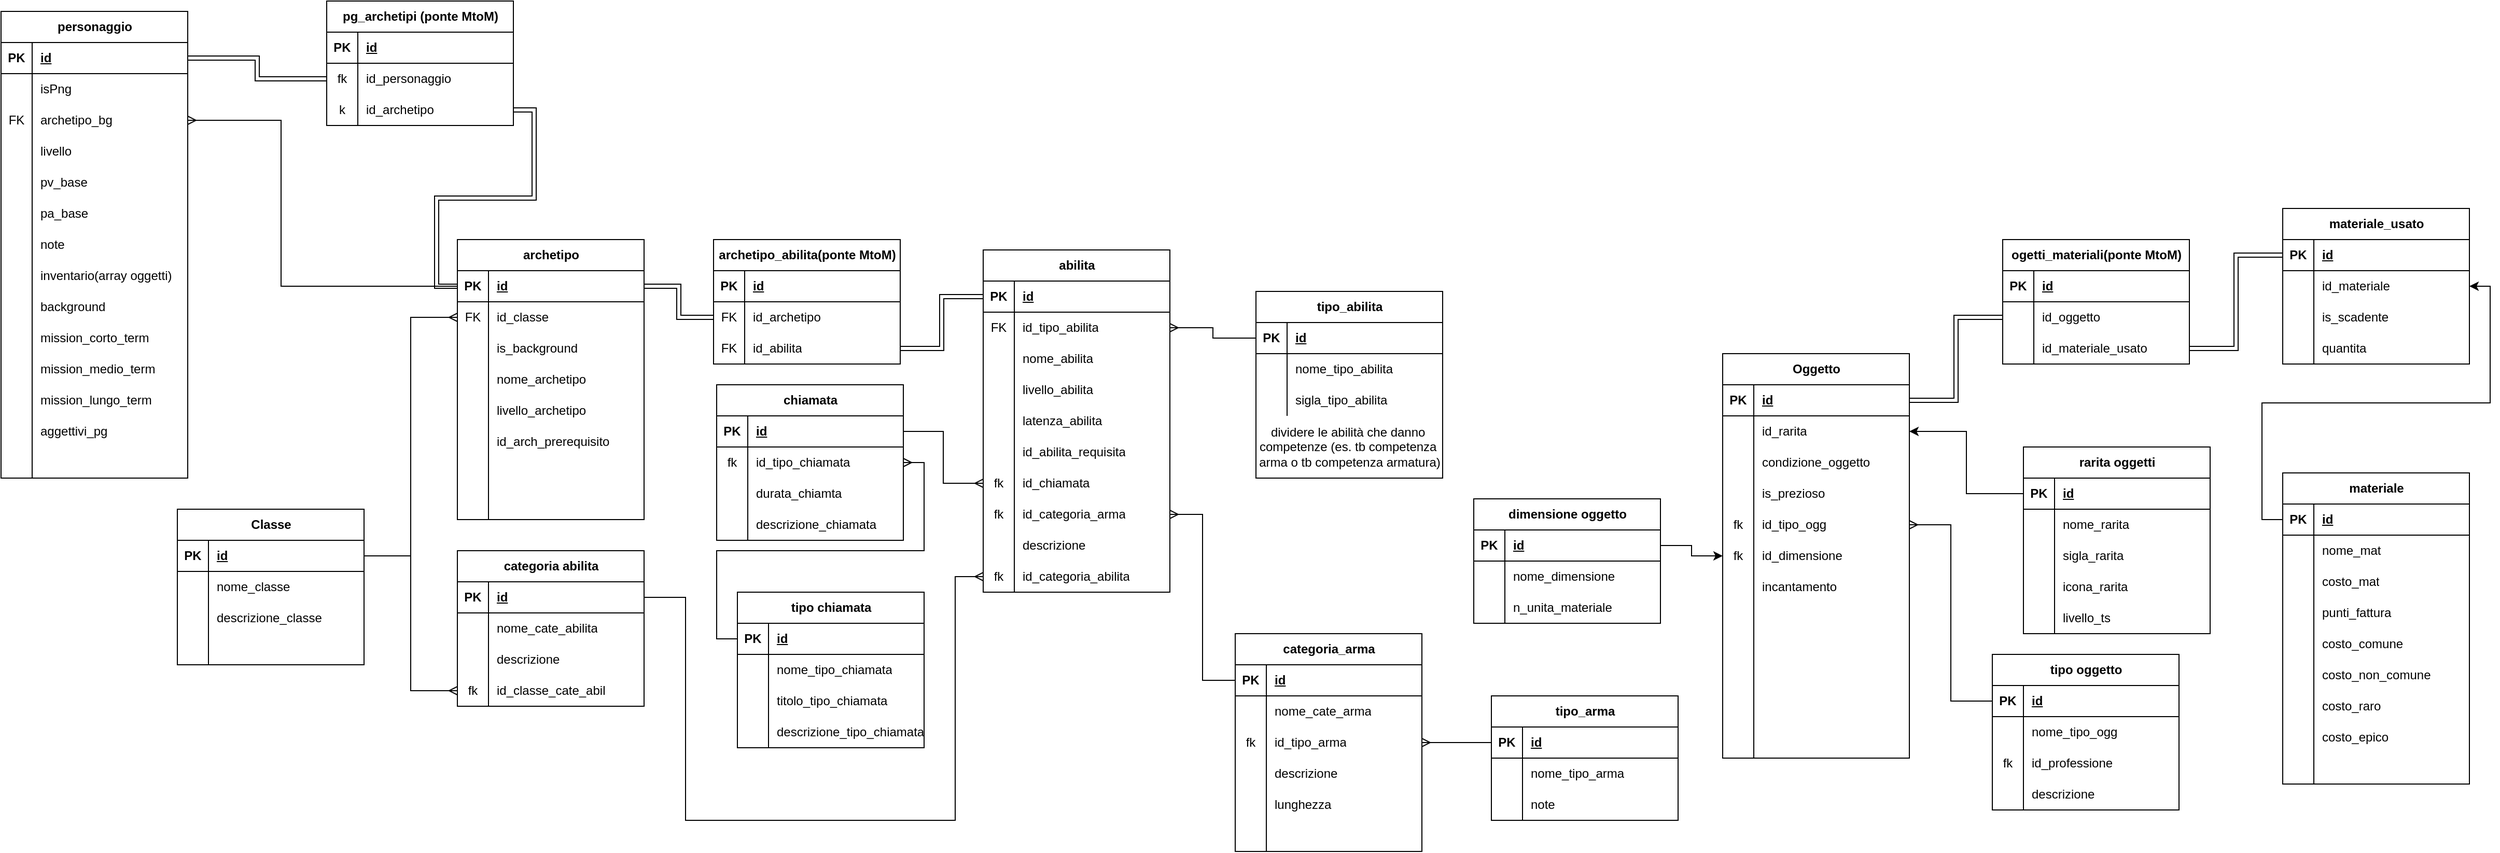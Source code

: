 <mxfile version="24.7.12">
  <diagram name="Pagina-1" id="ZyJoS-7N52IJNKZ1nUSd">
    <mxGraphModel dx="1061" dy="539" grid="1" gridSize="10" guides="1" tooltips="1" connect="1" arrows="1" fold="1" page="1" pageScale="1" pageWidth="827" pageHeight="1169" math="0" shadow="0">
      <root>
        <mxCell id="0" />
        <mxCell id="1" parent="0" />
        <mxCell id="OIUqUuJL4G-c32fw4CPG-1" value="personaggio" style="shape=table;startSize=30;container=1;collapsible=1;childLayout=tableLayout;fixedRows=1;rowLines=0;fontStyle=1;align=center;resizeLast=1;html=1;" parent="1" vertex="1">
          <mxGeometry x="10" y="90" width="180" height="450" as="geometry" />
        </mxCell>
        <mxCell id="OIUqUuJL4G-c32fw4CPG-2" value="" style="shape=tableRow;horizontal=0;startSize=0;swimlaneHead=0;swimlaneBody=0;fillColor=none;collapsible=0;dropTarget=0;points=[[0,0.5],[1,0.5]];portConstraint=eastwest;top=0;left=0;right=0;bottom=1;" parent="OIUqUuJL4G-c32fw4CPG-1" vertex="1">
          <mxGeometry y="30" width="180" height="30" as="geometry" />
        </mxCell>
        <mxCell id="OIUqUuJL4G-c32fw4CPG-3" value="PK" style="shape=partialRectangle;connectable=0;fillColor=none;top=0;left=0;bottom=0;right=0;fontStyle=1;overflow=hidden;whiteSpace=wrap;html=1;" parent="OIUqUuJL4G-c32fw4CPG-2" vertex="1">
          <mxGeometry width="30" height="30" as="geometry">
            <mxRectangle width="30" height="30" as="alternateBounds" />
          </mxGeometry>
        </mxCell>
        <mxCell id="OIUqUuJL4G-c32fw4CPG-4" value="id" style="shape=partialRectangle;connectable=0;fillColor=none;top=0;left=0;bottom=0;right=0;align=left;spacingLeft=6;fontStyle=5;overflow=hidden;whiteSpace=wrap;html=1;" parent="OIUqUuJL4G-c32fw4CPG-2" vertex="1">
          <mxGeometry x="30" width="150" height="30" as="geometry">
            <mxRectangle width="150" height="30" as="alternateBounds" />
          </mxGeometry>
        </mxCell>
        <mxCell id="OIUqUuJL4G-c32fw4CPG-5" value="" style="shape=tableRow;horizontal=0;startSize=0;swimlaneHead=0;swimlaneBody=0;fillColor=none;collapsible=0;dropTarget=0;points=[[0,0.5],[1,0.5]];portConstraint=eastwest;top=0;left=0;right=0;bottom=0;" parent="OIUqUuJL4G-c32fw4CPG-1" vertex="1">
          <mxGeometry y="60" width="180" height="30" as="geometry" />
        </mxCell>
        <mxCell id="OIUqUuJL4G-c32fw4CPG-6" value="" style="shape=partialRectangle;connectable=0;fillColor=none;top=0;left=0;bottom=0;right=0;editable=1;overflow=hidden;whiteSpace=wrap;html=1;" parent="OIUqUuJL4G-c32fw4CPG-5" vertex="1">
          <mxGeometry width="30" height="30" as="geometry">
            <mxRectangle width="30" height="30" as="alternateBounds" />
          </mxGeometry>
        </mxCell>
        <mxCell id="OIUqUuJL4G-c32fw4CPG-7" value="isPng" style="shape=partialRectangle;connectable=0;fillColor=none;top=0;left=0;bottom=0;right=0;align=left;spacingLeft=6;overflow=hidden;whiteSpace=wrap;html=1;" parent="OIUqUuJL4G-c32fw4CPG-5" vertex="1">
          <mxGeometry x="30" width="150" height="30" as="geometry">
            <mxRectangle width="150" height="30" as="alternateBounds" />
          </mxGeometry>
        </mxCell>
        <mxCell id="OIUqUuJL4G-c32fw4CPG-8" value="" style="shape=tableRow;horizontal=0;startSize=0;swimlaneHead=0;swimlaneBody=0;fillColor=none;collapsible=0;dropTarget=0;points=[[0,0.5],[1,0.5]];portConstraint=eastwest;top=0;left=0;right=0;bottom=0;" parent="OIUqUuJL4G-c32fw4CPG-1" vertex="1">
          <mxGeometry y="90" width="180" height="30" as="geometry" />
        </mxCell>
        <mxCell id="OIUqUuJL4G-c32fw4CPG-9" value="FK" style="shape=partialRectangle;connectable=0;fillColor=none;top=0;left=0;bottom=0;right=0;editable=1;overflow=hidden;whiteSpace=wrap;html=1;" parent="OIUqUuJL4G-c32fw4CPG-8" vertex="1">
          <mxGeometry width="30" height="30" as="geometry">
            <mxRectangle width="30" height="30" as="alternateBounds" />
          </mxGeometry>
        </mxCell>
        <mxCell id="OIUqUuJL4G-c32fw4CPG-10" value="archetipo_bg" style="shape=partialRectangle;connectable=0;fillColor=none;top=0;left=0;bottom=0;right=0;align=left;spacingLeft=6;overflow=hidden;whiteSpace=wrap;html=1;" parent="OIUqUuJL4G-c32fw4CPG-8" vertex="1">
          <mxGeometry x="30" width="150" height="30" as="geometry">
            <mxRectangle width="150" height="30" as="alternateBounds" />
          </mxGeometry>
        </mxCell>
        <mxCell id="OIUqUuJL4G-c32fw4CPG-14" value="" style="shape=tableRow;horizontal=0;startSize=0;swimlaneHead=0;swimlaneBody=0;fillColor=none;collapsible=0;dropTarget=0;points=[[0,0.5],[1,0.5]];portConstraint=eastwest;top=0;left=0;right=0;bottom=0;" parent="OIUqUuJL4G-c32fw4CPG-1" vertex="1">
          <mxGeometry y="120" width="180" height="30" as="geometry" />
        </mxCell>
        <mxCell id="OIUqUuJL4G-c32fw4CPG-15" value="" style="shape=partialRectangle;connectable=0;fillColor=none;top=0;left=0;bottom=0;right=0;editable=1;overflow=hidden;whiteSpace=wrap;html=1;" parent="OIUqUuJL4G-c32fw4CPG-14" vertex="1">
          <mxGeometry width="30" height="30" as="geometry">
            <mxRectangle width="30" height="30" as="alternateBounds" />
          </mxGeometry>
        </mxCell>
        <mxCell id="OIUqUuJL4G-c32fw4CPG-16" value="livello" style="shape=partialRectangle;connectable=0;fillColor=none;top=0;left=0;bottom=0;right=0;align=left;spacingLeft=6;overflow=hidden;whiteSpace=wrap;html=1;" parent="OIUqUuJL4G-c32fw4CPG-14" vertex="1">
          <mxGeometry x="30" width="150" height="30" as="geometry">
            <mxRectangle width="150" height="30" as="alternateBounds" />
          </mxGeometry>
        </mxCell>
        <mxCell id="OIUqUuJL4G-c32fw4CPG-17" value="" style="shape=tableRow;horizontal=0;startSize=0;swimlaneHead=0;swimlaneBody=0;fillColor=none;collapsible=0;dropTarget=0;points=[[0,0.5],[1,0.5]];portConstraint=eastwest;top=0;left=0;right=0;bottom=0;" parent="OIUqUuJL4G-c32fw4CPG-1" vertex="1">
          <mxGeometry y="150" width="180" height="30" as="geometry" />
        </mxCell>
        <mxCell id="OIUqUuJL4G-c32fw4CPG-18" value="" style="shape=partialRectangle;connectable=0;fillColor=none;top=0;left=0;bottom=0;right=0;editable=1;overflow=hidden;whiteSpace=wrap;html=1;" parent="OIUqUuJL4G-c32fw4CPG-17" vertex="1">
          <mxGeometry width="30" height="30" as="geometry">
            <mxRectangle width="30" height="30" as="alternateBounds" />
          </mxGeometry>
        </mxCell>
        <mxCell id="OIUqUuJL4G-c32fw4CPG-19" value="pv_base" style="shape=partialRectangle;connectable=0;fillColor=none;top=0;left=0;bottom=0;right=0;align=left;spacingLeft=6;overflow=hidden;whiteSpace=wrap;html=1;" parent="OIUqUuJL4G-c32fw4CPG-17" vertex="1">
          <mxGeometry x="30" width="150" height="30" as="geometry">
            <mxRectangle width="150" height="30" as="alternateBounds" />
          </mxGeometry>
        </mxCell>
        <mxCell id="OIUqUuJL4G-c32fw4CPG-20" value="" style="shape=tableRow;horizontal=0;startSize=0;swimlaneHead=0;swimlaneBody=0;fillColor=none;collapsible=0;dropTarget=0;points=[[0,0.5],[1,0.5]];portConstraint=eastwest;top=0;left=0;right=0;bottom=0;" parent="OIUqUuJL4G-c32fw4CPG-1" vertex="1">
          <mxGeometry y="180" width="180" height="30" as="geometry" />
        </mxCell>
        <mxCell id="OIUqUuJL4G-c32fw4CPG-21" value="" style="shape=partialRectangle;connectable=0;fillColor=none;top=0;left=0;bottom=0;right=0;editable=1;overflow=hidden;whiteSpace=wrap;html=1;" parent="OIUqUuJL4G-c32fw4CPG-20" vertex="1">
          <mxGeometry width="30" height="30" as="geometry">
            <mxRectangle width="30" height="30" as="alternateBounds" />
          </mxGeometry>
        </mxCell>
        <mxCell id="OIUqUuJL4G-c32fw4CPG-22" value="pa_base" style="shape=partialRectangle;connectable=0;fillColor=none;top=0;left=0;bottom=0;right=0;align=left;spacingLeft=6;overflow=hidden;whiteSpace=wrap;html=1;" parent="OIUqUuJL4G-c32fw4CPG-20" vertex="1">
          <mxGeometry x="30" width="150" height="30" as="geometry">
            <mxRectangle width="150" height="30" as="alternateBounds" />
          </mxGeometry>
        </mxCell>
        <mxCell id="CW5rKV5vq1Vl2Ne1Ta-2-1" value="" style="shape=tableRow;horizontal=0;startSize=0;swimlaneHead=0;swimlaneBody=0;fillColor=none;collapsible=0;dropTarget=0;points=[[0,0.5],[1,0.5]];portConstraint=eastwest;top=0;left=0;right=0;bottom=0;" vertex="1" parent="OIUqUuJL4G-c32fw4CPG-1">
          <mxGeometry y="210" width="180" height="30" as="geometry" />
        </mxCell>
        <mxCell id="CW5rKV5vq1Vl2Ne1Ta-2-2" value="" style="shape=partialRectangle;connectable=0;fillColor=none;top=0;left=0;bottom=0;right=0;editable=1;overflow=hidden;whiteSpace=wrap;html=1;" vertex="1" parent="CW5rKV5vq1Vl2Ne1Ta-2-1">
          <mxGeometry width="30" height="30" as="geometry">
            <mxRectangle width="30" height="30" as="alternateBounds" />
          </mxGeometry>
        </mxCell>
        <mxCell id="CW5rKV5vq1Vl2Ne1Ta-2-3" value="note" style="shape=partialRectangle;connectable=0;fillColor=none;top=0;left=0;bottom=0;right=0;align=left;spacingLeft=6;overflow=hidden;whiteSpace=wrap;html=1;" vertex="1" parent="CW5rKV5vq1Vl2Ne1Ta-2-1">
          <mxGeometry x="30" width="150" height="30" as="geometry">
            <mxRectangle width="150" height="30" as="alternateBounds" />
          </mxGeometry>
        </mxCell>
        <mxCell id="CW5rKV5vq1Vl2Ne1Ta-2-4" value="" style="shape=tableRow;horizontal=0;startSize=0;swimlaneHead=0;swimlaneBody=0;fillColor=none;collapsible=0;dropTarget=0;points=[[0,0.5],[1,0.5]];portConstraint=eastwest;top=0;left=0;right=0;bottom=0;" vertex="1" parent="OIUqUuJL4G-c32fw4CPG-1">
          <mxGeometry y="240" width="180" height="30" as="geometry" />
        </mxCell>
        <mxCell id="CW5rKV5vq1Vl2Ne1Ta-2-5" value="" style="shape=partialRectangle;connectable=0;fillColor=none;top=0;left=0;bottom=0;right=0;editable=1;overflow=hidden;whiteSpace=wrap;html=1;" vertex="1" parent="CW5rKV5vq1Vl2Ne1Ta-2-4">
          <mxGeometry width="30" height="30" as="geometry">
            <mxRectangle width="30" height="30" as="alternateBounds" />
          </mxGeometry>
        </mxCell>
        <mxCell id="CW5rKV5vq1Vl2Ne1Ta-2-6" value="inventario(array oggetti)" style="shape=partialRectangle;connectable=0;fillColor=none;top=0;left=0;bottom=0;right=0;align=left;spacingLeft=6;overflow=hidden;whiteSpace=wrap;html=1;" vertex="1" parent="CW5rKV5vq1Vl2Ne1Ta-2-4">
          <mxGeometry x="30" width="150" height="30" as="geometry">
            <mxRectangle width="150" height="30" as="alternateBounds" />
          </mxGeometry>
        </mxCell>
        <mxCell id="CW5rKV5vq1Vl2Ne1Ta-2-42" value="" style="shape=tableRow;horizontal=0;startSize=0;swimlaneHead=0;swimlaneBody=0;fillColor=none;collapsible=0;dropTarget=0;points=[[0,0.5],[1,0.5]];portConstraint=eastwest;top=0;left=0;right=0;bottom=0;" vertex="1" parent="OIUqUuJL4G-c32fw4CPG-1">
          <mxGeometry y="270" width="180" height="30" as="geometry" />
        </mxCell>
        <mxCell id="CW5rKV5vq1Vl2Ne1Ta-2-43" value="" style="shape=partialRectangle;connectable=0;fillColor=none;top=0;left=0;bottom=0;right=0;editable=1;overflow=hidden;whiteSpace=wrap;html=1;" vertex="1" parent="CW5rKV5vq1Vl2Ne1Ta-2-42">
          <mxGeometry width="30" height="30" as="geometry">
            <mxRectangle width="30" height="30" as="alternateBounds" />
          </mxGeometry>
        </mxCell>
        <mxCell id="CW5rKV5vq1Vl2Ne1Ta-2-44" value="background" style="shape=partialRectangle;connectable=0;fillColor=none;top=0;left=0;bottom=0;right=0;align=left;spacingLeft=6;overflow=hidden;whiteSpace=wrap;html=1;" vertex="1" parent="CW5rKV5vq1Vl2Ne1Ta-2-42">
          <mxGeometry x="30" width="150" height="30" as="geometry">
            <mxRectangle width="150" height="30" as="alternateBounds" />
          </mxGeometry>
        </mxCell>
        <mxCell id="CW5rKV5vq1Vl2Ne1Ta-2-158" value="" style="shape=tableRow;horizontal=0;startSize=0;swimlaneHead=0;swimlaneBody=0;fillColor=none;collapsible=0;dropTarget=0;points=[[0,0.5],[1,0.5]];portConstraint=eastwest;top=0;left=0;right=0;bottom=0;" vertex="1" parent="OIUqUuJL4G-c32fw4CPG-1">
          <mxGeometry y="300" width="180" height="30" as="geometry" />
        </mxCell>
        <mxCell id="CW5rKV5vq1Vl2Ne1Ta-2-159" value="" style="shape=partialRectangle;connectable=0;fillColor=none;top=0;left=0;bottom=0;right=0;editable=1;overflow=hidden;whiteSpace=wrap;html=1;" vertex="1" parent="CW5rKV5vq1Vl2Ne1Ta-2-158">
          <mxGeometry width="30" height="30" as="geometry">
            <mxRectangle width="30" height="30" as="alternateBounds" />
          </mxGeometry>
        </mxCell>
        <mxCell id="CW5rKV5vq1Vl2Ne1Ta-2-160" value="mission_corto_term" style="shape=partialRectangle;connectable=0;fillColor=none;top=0;left=0;bottom=0;right=0;align=left;spacingLeft=6;overflow=hidden;whiteSpace=wrap;html=1;" vertex="1" parent="CW5rKV5vq1Vl2Ne1Ta-2-158">
          <mxGeometry x="30" width="150" height="30" as="geometry">
            <mxRectangle width="150" height="30" as="alternateBounds" />
          </mxGeometry>
        </mxCell>
        <mxCell id="CW5rKV5vq1Vl2Ne1Ta-2-161" value="" style="shape=tableRow;horizontal=0;startSize=0;swimlaneHead=0;swimlaneBody=0;fillColor=none;collapsible=0;dropTarget=0;points=[[0,0.5],[1,0.5]];portConstraint=eastwest;top=0;left=0;right=0;bottom=0;" vertex="1" parent="OIUqUuJL4G-c32fw4CPG-1">
          <mxGeometry y="330" width="180" height="30" as="geometry" />
        </mxCell>
        <mxCell id="CW5rKV5vq1Vl2Ne1Ta-2-162" value="" style="shape=partialRectangle;connectable=0;fillColor=none;top=0;left=0;bottom=0;right=0;editable=1;overflow=hidden;whiteSpace=wrap;html=1;" vertex="1" parent="CW5rKV5vq1Vl2Ne1Ta-2-161">
          <mxGeometry width="30" height="30" as="geometry">
            <mxRectangle width="30" height="30" as="alternateBounds" />
          </mxGeometry>
        </mxCell>
        <mxCell id="CW5rKV5vq1Vl2Ne1Ta-2-163" value="mission_medio_term" style="shape=partialRectangle;connectable=0;fillColor=none;top=0;left=0;bottom=0;right=0;align=left;spacingLeft=6;overflow=hidden;whiteSpace=wrap;html=1;" vertex="1" parent="CW5rKV5vq1Vl2Ne1Ta-2-161">
          <mxGeometry x="30" width="150" height="30" as="geometry">
            <mxRectangle width="150" height="30" as="alternateBounds" />
          </mxGeometry>
        </mxCell>
        <mxCell id="CW5rKV5vq1Vl2Ne1Ta-2-164" value="" style="shape=tableRow;horizontal=0;startSize=0;swimlaneHead=0;swimlaneBody=0;fillColor=none;collapsible=0;dropTarget=0;points=[[0,0.5],[1,0.5]];portConstraint=eastwest;top=0;left=0;right=0;bottom=0;" vertex="1" parent="OIUqUuJL4G-c32fw4CPG-1">
          <mxGeometry y="360" width="180" height="30" as="geometry" />
        </mxCell>
        <mxCell id="CW5rKV5vq1Vl2Ne1Ta-2-165" value="" style="shape=partialRectangle;connectable=0;fillColor=none;top=0;left=0;bottom=0;right=0;editable=1;overflow=hidden;whiteSpace=wrap;html=1;" vertex="1" parent="CW5rKV5vq1Vl2Ne1Ta-2-164">
          <mxGeometry width="30" height="30" as="geometry">
            <mxRectangle width="30" height="30" as="alternateBounds" />
          </mxGeometry>
        </mxCell>
        <mxCell id="CW5rKV5vq1Vl2Ne1Ta-2-166" value="mission_lungo_term" style="shape=partialRectangle;connectable=0;fillColor=none;top=0;left=0;bottom=0;right=0;align=left;spacingLeft=6;overflow=hidden;whiteSpace=wrap;html=1;" vertex="1" parent="CW5rKV5vq1Vl2Ne1Ta-2-164">
          <mxGeometry x="30" width="150" height="30" as="geometry">
            <mxRectangle width="150" height="30" as="alternateBounds" />
          </mxGeometry>
        </mxCell>
        <mxCell id="CW5rKV5vq1Vl2Ne1Ta-2-168" value="" style="shape=tableRow;horizontal=0;startSize=0;swimlaneHead=0;swimlaneBody=0;fillColor=none;collapsible=0;dropTarget=0;points=[[0,0.5],[1,0.5]];portConstraint=eastwest;top=0;left=0;right=0;bottom=0;" vertex="1" parent="OIUqUuJL4G-c32fw4CPG-1">
          <mxGeometry y="390" width="180" height="30" as="geometry" />
        </mxCell>
        <mxCell id="CW5rKV5vq1Vl2Ne1Ta-2-169" value="" style="shape=partialRectangle;connectable=0;fillColor=none;top=0;left=0;bottom=0;right=0;editable=1;overflow=hidden;whiteSpace=wrap;html=1;" vertex="1" parent="CW5rKV5vq1Vl2Ne1Ta-2-168">
          <mxGeometry width="30" height="30" as="geometry">
            <mxRectangle width="30" height="30" as="alternateBounds" />
          </mxGeometry>
        </mxCell>
        <mxCell id="CW5rKV5vq1Vl2Ne1Ta-2-170" value="aggettivi_pg" style="shape=partialRectangle;connectable=0;fillColor=none;top=0;left=0;bottom=0;right=0;align=left;spacingLeft=6;overflow=hidden;whiteSpace=wrap;html=1;" vertex="1" parent="CW5rKV5vq1Vl2Ne1Ta-2-168">
          <mxGeometry x="30" width="150" height="30" as="geometry">
            <mxRectangle width="150" height="30" as="alternateBounds" />
          </mxGeometry>
        </mxCell>
        <mxCell id="CW5rKV5vq1Vl2Ne1Ta-2-171" value="" style="shape=tableRow;horizontal=0;startSize=0;swimlaneHead=0;swimlaneBody=0;fillColor=none;collapsible=0;dropTarget=0;points=[[0,0.5],[1,0.5]];portConstraint=eastwest;top=0;left=0;right=0;bottom=0;" vertex="1" parent="OIUqUuJL4G-c32fw4CPG-1">
          <mxGeometry y="420" width="180" height="30" as="geometry" />
        </mxCell>
        <mxCell id="CW5rKV5vq1Vl2Ne1Ta-2-172" value="" style="shape=partialRectangle;connectable=0;fillColor=none;top=0;left=0;bottom=0;right=0;editable=1;overflow=hidden;whiteSpace=wrap;html=1;" vertex="1" parent="CW5rKV5vq1Vl2Ne1Ta-2-171">
          <mxGeometry width="30" height="30" as="geometry">
            <mxRectangle width="30" height="30" as="alternateBounds" />
          </mxGeometry>
        </mxCell>
        <mxCell id="CW5rKV5vq1Vl2Ne1Ta-2-173" value="" style="shape=partialRectangle;connectable=0;fillColor=none;top=0;left=0;bottom=0;right=0;align=left;spacingLeft=6;overflow=hidden;whiteSpace=wrap;html=1;" vertex="1" parent="CW5rKV5vq1Vl2Ne1Ta-2-171">
          <mxGeometry x="30" width="150" height="30" as="geometry">
            <mxRectangle width="150" height="30" as="alternateBounds" />
          </mxGeometry>
        </mxCell>
        <mxCell id="OIUqUuJL4G-c32fw4CPG-23" value="abilita" style="shape=table;startSize=30;container=1;collapsible=1;childLayout=tableLayout;fixedRows=1;rowLines=0;fontStyle=1;align=center;resizeLast=1;html=1;" parent="1" vertex="1">
          <mxGeometry x="957" y="320" width="180" height="330" as="geometry" />
        </mxCell>
        <mxCell id="OIUqUuJL4G-c32fw4CPG-24" value="" style="shape=tableRow;horizontal=0;startSize=0;swimlaneHead=0;swimlaneBody=0;fillColor=none;collapsible=0;dropTarget=0;points=[[0,0.5],[1,0.5]];portConstraint=eastwest;top=0;left=0;right=0;bottom=1;" parent="OIUqUuJL4G-c32fw4CPG-23" vertex="1">
          <mxGeometry y="30" width="180" height="30" as="geometry" />
        </mxCell>
        <mxCell id="OIUqUuJL4G-c32fw4CPG-25" value="PK" style="shape=partialRectangle;connectable=0;fillColor=none;top=0;left=0;bottom=0;right=0;fontStyle=1;overflow=hidden;whiteSpace=wrap;html=1;" parent="OIUqUuJL4G-c32fw4CPG-24" vertex="1">
          <mxGeometry width="30" height="30" as="geometry">
            <mxRectangle width="30" height="30" as="alternateBounds" />
          </mxGeometry>
        </mxCell>
        <mxCell id="OIUqUuJL4G-c32fw4CPG-26" value="id" style="shape=partialRectangle;connectable=0;fillColor=none;top=0;left=0;bottom=0;right=0;align=left;spacingLeft=6;fontStyle=5;overflow=hidden;whiteSpace=wrap;html=1;" parent="OIUqUuJL4G-c32fw4CPG-24" vertex="1">
          <mxGeometry x="30" width="150" height="30" as="geometry">
            <mxRectangle width="150" height="30" as="alternateBounds" />
          </mxGeometry>
        </mxCell>
        <mxCell id="OIUqUuJL4G-c32fw4CPG-27" value="" style="shape=tableRow;horizontal=0;startSize=0;swimlaneHead=0;swimlaneBody=0;fillColor=none;collapsible=0;dropTarget=0;points=[[0,0.5],[1,0.5]];portConstraint=eastwest;top=0;left=0;right=0;bottom=0;" parent="OIUqUuJL4G-c32fw4CPG-23" vertex="1">
          <mxGeometry y="60" width="180" height="30" as="geometry" />
        </mxCell>
        <mxCell id="OIUqUuJL4G-c32fw4CPG-28" value="FK" style="shape=partialRectangle;connectable=0;fillColor=none;top=0;left=0;bottom=0;right=0;editable=1;overflow=hidden;whiteSpace=wrap;html=1;" parent="OIUqUuJL4G-c32fw4CPG-27" vertex="1">
          <mxGeometry width="30" height="30" as="geometry">
            <mxRectangle width="30" height="30" as="alternateBounds" />
          </mxGeometry>
        </mxCell>
        <mxCell id="OIUqUuJL4G-c32fw4CPG-29" value="id_tipo_abilita" style="shape=partialRectangle;connectable=0;fillColor=none;top=0;left=0;bottom=0;right=0;align=left;spacingLeft=6;overflow=hidden;whiteSpace=wrap;html=1;" parent="OIUqUuJL4G-c32fw4CPG-27" vertex="1">
          <mxGeometry x="30" width="150" height="30" as="geometry">
            <mxRectangle width="150" height="30" as="alternateBounds" />
          </mxGeometry>
        </mxCell>
        <mxCell id="OIUqUuJL4G-c32fw4CPG-30" value="" style="shape=tableRow;horizontal=0;startSize=0;swimlaneHead=0;swimlaneBody=0;fillColor=none;collapsible=0;dropTarget=0;points=[[0,0.5],[1,0.5]];portConstraint=eastwest;top=0;left=0;right=0;bottom=0;" parent="OIUqUuJL4G-c32fw4CPG-23" vertex="1">
          <mxGeometry y="90" width="180" height="30" as="geometry" />
        </mxCell>
        <mxCell id="OIUqUuJL4G-c32fw4CPG-31" value="" style="shape=partialRectangle;connectable=0;fillColor=none;top=0;left=0;bottom=0;right=0;editable=1;overflow=hidden;whiteSpace=wrap;html=1;" parent="OIUqUuJL4G-c32fw4CPG-30" vertex="1">
          <mxGeometry width="30" height="30" as="geometry">
            <mxRectangle width="30" height="30" as="alternateBounds" />
          </mxGeometry>
        </mxCell>
        <mxCell id="OIUqUuJL4G-c32fw4CPG-32" value="nome_abilita" style="shape=partialRectangle;connectable=0;fillColor=none;top=0;left=0;bottom=0;right=0;align=left;spacingLeft=6;overflow=hidden;whiteSpace=wrap;html=1;" parent="OIUqUuJL4G-c32fw4CPG-30" vertex="1">
          <mxGeometry x="30" width="150" height="30" as="geometry">
            <mxRectangle width="150" height="30" as="alternateBounds" />
          </mxGeometry>
        </mxCell>
        <mxCell id="OIUqUuJL4G-c32fw4CPG-33" value="" style="shape=tableRow;horizontal=0;startSize=0;swimlaneHead=0;swimlaneBody=0;fillColor=none;collapsible=0;dropTarget=0;points=[[0,0.5],[1,0.5]];portConstraint=eastwest;top=0;left=0;right=0;bottom=0;" parent="OIUqUuJL4G-c32fw4CPG-23" vertex="1">
          <mxGeometry y="120" width="180" height="30" as="geometry" />
        </mxCell>
        <mxCell id="OIUqUuJL4G-c32fw4CPG-34" value="" style="shape=partialRectangle;connectable=0;fillColor=none;top=0;left=0;bottom=0;right=0;editable=1;overflow=hidden;whiteSpace=wrap;html=1;" parent="OIUqUuJL4G-c32fw4CPG-33" vertex="1">
          <mxGeometry width="30" height="30" as="geometry">
            <mxRectangle width="30" height="30" as="alternateBounds" />
          </mxGeometry>
        </mxCell>
        <mxCell id="OIUqUuJL4G-c32fw4CPG-35" value="livello_abilita" style="shape=partialRectangle;connectable=0;fillColor=none;top=0;left=0;bottom=0;right=0;align=left;spacingLeft=6;overflow=hidden;whiteSpace=wrap;html=1;" parent="OIUqUuJL4G-c32fw4CPG-33" vertex="1">
          <mxGeometry x="30" width="150" height="30" as="geometry">
            <mxRectangle width="150" height="30" as="alternateBounds" />
          </mxGeometry>
        </mxCell>
        <mxCell id="OIUqUuJL4G-c32fw4CPG-51" value="" style="shape=tableRow;horizontal=0;startSize=0;swimlaneHead=0;swimlaneBody=0;fillColor=none;collapsible=0;dropTarget=0;points=[[0,0.5],[1,0.5]];portConstraint=eastwest;top=0;left=0;right=0;bottom=0;" parent="OIUqUuJL4G-c32fw4CPG-23" vertex="1">
          <mxGeometry y="150" width="180" height="30" as="geometry" />
        </mxCell>
        <mxCell id="OIUqUuJL4G-c32fw4CPG-52" value="" style="shape=partialRectangle;connectable=0;fillColor=none;top=0;left=0;bottom=0;right=0;editable=1;overflow=hidden;whiteSpace=wrap;html=1;" parent="OIUqUuJL4G-c32fw4CPG-51" vertex="1">
          <mxGeometry width="30" height="30" as="geometry">
            <mxRectangle width="30" height="30" as="alternateBounds" />
          </mxGeometry>
        </mxCell>
        <mxCell id="OIUqUuJL4G-c32fw4CPG-53" value="latenza_abilita" style="shape=partialRectangle;connectable=0;fillColor=none;top=0;left=0;bottom=0;right=0;align=left;spacingLeft=6;overflow=hidden;whiteSpace=wrap;html=1;" parent="OIUqUuJL4G-c32fw4CPG-51" vertex="1">
          <mxGeometry x="30" width="150" height="30" as="geometry">
            <mxRectangle width="150" height="30" as="alternateBounds" />
          </mxGeometry>
        </mxCell>
        <mxCell id="OIUqUuJL4G-c32fw4CPG-54" value="" style="shape=tableRow;horizontal=0;startSize=0;swimlaneHead=0;swimlaneBody=0;fillColor=none;collapsible=0;dropTarget=0;points=[[0,0.5],[1,0.5]];portConstraint=eastwest;top=0;left=0;right=0;bottom=0;" parent="OIUqUuJL4G-c32fw4CPG-23" vertex="1">
          <mxGeometry y="180" width="180" height="30" as="geometry" />
        </mxCell>
        <mxCell id="OIUqUuJL4G-c32fw4CPG-55" value="" style="shape=partialRectangle;connectable=0;fillColor=none;top=0;left=0;bottom=0;right=0;editable=1;overflow=hidden;whiteSpace=wrap;html=1;" parent="OIUqUuJL4G-c32fw4CPG-54" vertex="1">
          <mxGeometry width="30" height="30" as="geometry">
            <mxRectangle width="30" height="30" as="alternateBounds" />
          </mxGeometry>
        </mxCell>
        <mxCell id="OIUqUuJL4G-c32fw4CPG-56" value="id_abilita_requisita" style="shape=partialRectangle;connectable=0;fillColor=none;top=0;left=0;bottom=0;right=0;align=left;spacingLeft=6;overflow=hidden;whiteSpace=wrap;html=1;" parent="OIUqUuJL4G-c32fw4CPG-54" vertex="1">
          <mxGeometry x="30" width="150" height="30" as="geometry">
            <mxRectangle width="150" height="30" as="alternateBounds" />
          </mxGeometry>
        </mxCell>
        <mxCell id="OIUqUuJL4G-c32fw4CPG-119" value="" style="shape=tableRow;horizontal=0;startSize=0;swimlaneHead=0;swimlaneBody=0;fillColor=none;collapsible=0;dropTarget=0;points=[[0,0.5],[1,0.5]];portConstraint=eastwest;top=0;left=0;right=0;bottom=0;" parent="OIUqUuJL4G-c32fw4CPG-23" vertex="1">
          <mxGeometry y="210" width="180" height="30" as="geometry" />
        </mxCell>
        <mxCell id="OIUqUuJL4G-c32fw4CPG-120" value="fk" style="shape=partialRectangle;connectable=0;fillColor=none;top=0;left=0;bottom=0;right=0;editable=1;overflow=hidden;whiteSpace=wrap;html=1;" parent="OIUqUuJL4G-c32fw4CPG-119" vertex="1">
          <mxGeometry width="30" height="30" as="geometry">
            <mxRectangle width="30" height="30" as="alternateBounds" />
          </mxGeometry>
        </mxCell>
        <mxCell id="OIUqUuJL4G-c32fw4CPG-121" value="id_chiamata" style="shape=partialRectangle;connectable=0;fillColor=none;top=0;left=0;bottom=0;right=0;align=left;spacingLeft=6;overflow=hidden;whiteSpace=wrap;html=1;" parent="OIUqUuJL4G-c32fw4CPG-119" vertex="1">
          <mxGeometry x="30" width="150" height="30" as="geometry">
            <mxRectangle width="150" height="30" as="alternateBounds" />
          </mxGeometry>
        </mxCell>
        <mxCell id="CW5rKV5vq1Vl2Ne1Ta-2-22" value="" style="shape=tableRow;horizontal=0;startSize=0;swimlaneHead=0;swimlaneBody=0;fillColor=none;collapsible=0;dropTarget=0;points=[[0,0.5],[1,0.5]];portConstraint=eastwest;top=0;left=0;right=0;bottom=0;" vertex="1" parent="OIUqUuJL4G-c32fw4CPG-23">
          <mxGeometry y="240" width="180" height="30" as="geometry" />
        </mxCell>
        <mxCell id="CW5rKV5vq1Vl2Ne1Ta-2-23" value="fk" style="shape=partialRectangle;connectable=0;fillColor=none;top=0;left=0;bottom=0;right=0;editable=1;overflow=hidden;whiteSpace=wrap;html=1;" vertex="1" parent="CW5rKV5vq1Vl2Ne1Ta-2-22">
          <mxGeometry width="30" height="30" as="geometry">
            <mxRectangle width="30" height="30" as="alternateBounds" />
          </mxGeometry>
        </mxCell>
        <mxCell id="CW5rKV5vq1Vl2Ne1Ta-2-24" value="id_categoria_arma" style="shape=partialRectangle;connectable=0;fillColor=none;top=0;left=0;bottom=0;right=0;align=left;spacingLeft=6;overflow=hidden;whiteSpace=wrap;html=1;" vertex="1" parent="CW5rKV5vq1Vl2Ne1Ta-2-22">
          <mxGeometry x="30" width="150" height="30" as="geometry">
            <mxRectangle width="150" height="30" as="alternateBounds" />
          </mxGeometry>
        </mxCell>
        <mxCell id="CW5rKV5vq1Vl2Ne1Ta-2-62" value="" style="shape=tableRow;horizontal=0;startSize=0;swimlaneHead=0;swimlaneBody=0;fillColor=none;collapsible=0;dropTarget=0;points=[[0,0.5],[1,0.5]];portConstraint=eastwest;top=0;left=0;right=0;bottom=0;" vertex="1" parent="OIUqUuJL4G-c32fw4CPG-23">
          <mxGeometry y="270" width="180" height="30" as="geometry" />
        </mxCell>
        <mxCell id="CW5rKV5vq1Vl2Ne1Ta-2-63" value="" style="shape=partialRectangle;connectable=0;fillColor=none;top=0;left=0;bottom=0;right=0;editable=1;overflow=hidden;whiteSpace=wrap;html=1;" vertex="1" parent="CW5rKV5vq1Vl2Ne1Ta-2-62">
          <mxGeometry width="30" height="30" as="geometry">
            <mxRectangle width="30" height="30" as="alternateBounds" />
          </mxGeometry>
        </mxCell>
        <mxCell id="CW5rKV5vq1Vl2Ne1Ta-2-64" value="descrizione" style="shape=partialRectangle;connectable=0;fillColor=none;top=0;left=0;bottom=0;right=0;align=left;spacingLeft=6;overflow=hidden;whiteSpace=wrap;html=1;" vertex="1" parent="CW5rKV5vq1Vl2Ne1Ta-2-62">
          <mxGeometry x="30" width="150" height="30" as="geometry">
            <mxRectangle width="150" height="30" as="alternateBounds" />
          </mxGeometry>
        </mxCell>
        <mxCell id="CW5rKV5vq1Vl2Ne1Ta-2-69" value="" style="shape=tableRow;horizontal=0;startSize=0;swimlaneHead=0;swimlaneBody=0;fillColor=none;collapsible=0;dropTarget=0;points=[[0,0.5],[1,0.5]];portConstraint=eastwest;top=0;left=0;right=0;bottom=0;" vertex="1" parent="OIUqUuJL4G-c32fw4CPG-23">
          <mxGeometry y="300" width="180" height="30" as="geometry" />
        </mxCell>
        <mxCell id="CW5rKV5vq1Vl2Ne1Ta-2-70" value="fk" style="shape=partialRectangle;connectable=0;fillColor=none;top=0;left=0;bottom=0;right=0;editable=1;overflow=hidden;whiteSpace=wrap;html=1;" vertex="1" parent="CW5rKV5vq1Vl2Ne1Ta-2-69">
          <mxGeometry width="30" height="30" as="geometry">
            <mxRectangle width="30" height="30" as="alternateBounds" />
          </mxGeometry>
        </mxCell>
        <mxCell id="CW5rKV5vq1Vl2Ne1Ta-2-71" value="id_categoria_abilita" style="shape=partialRectangle;connectable=0;fillColor=none;top=0;left=0;bottom=0;right=0;align=left;spacingLeft=6;overflow=hidden;whiteSpace=wrap;html=1;" vertex="1" parent="CW5rKV5vq1Vl2Ne1Ta-2-69">
          <mxGeometry x="30" width="150" height="30" as="geometry">
            <mxRectangle width="150" height="30" as="alternateBounds" />
          </mxGeometry>
        </mxCell>
        <mxCell id="OIUqUuJL4G-c32fw4CPG-36" value="tipo_abilita" style="shape=table;startSize=30;container=1;collapsible=1;childLayout=tableLayout;fixedRows=1;rowLines=0;fontStyle=1;align=center;resizeLast=1;html=1;" parent="1" vertex="1">
          <mxGeometry x="1220" y="360" width="180" height="180" as="geometry" />
        </mxCell>
        <mxCell id="OIUqUuJL4G-c32fw4CPG-37" value="" style="shape=tableRow;horizontal=0;startSize=0;swimlaneHead=0;swimlaneBody=0;fillColor=none;collapsible=0;dropTarget=0;points=[[0,0.5],[1,0.5]];portConstraint=eastwest;top=0;left=0;right=0;bottom=1;" parent="OIUqUuJL4G-c32fw4CPG-36" vertex="1">
          <mxGeometry y="30" width="180" height="30" as="geometry" />
        </mxCell>
        <mxCell id="OIUqUuJL4G-c32fw4CPG-38" value="PK" style="shape=partialRectangle;connectable=0;fillColor=none;top=0;left=0;bottom=0;right=0;fontStyle=1;overflow=hidden;whiteSpace=wrap;html=1;" parent="OIUqUuJL4G-c32fw4CPG-37" vertex="1">
          <mxGeometry width="30" height="30" as="geometry">
            <mxRectangle width="30" height="30" as="alternateBounds" />
          </mxGeometry>
        </mxCell>
        <mxCell id="OIUqUuJL4G-c32fw4CPG-39" value="id" style="shape=partialRectangle;connectable=0;fillColor=none;top=0;left=0;bottom=0;right=0;align=left;spacingLeft=6;fontStyle=5;overflow=hidden;whiteSpace=wrap;html=1;" parent="OIUqUuJL4G-c32fw4CPG-37" vertex="1">
          <mxGeometry x="30" width="150" height="30" as="geometry">
            <mxRectangle width="150" height="30" as="alternateBounds" />
          </mxGeometry>
        </mxCell>
        <mxCell id="OIUqUuJL4G-c32fw4CPG-40" value="" style="shape=tableRow;horizontal=0;startSize=0;swimlaneHead=0;swimlaneBody=0;fillColor=none;collapsible=0;dropTarget=0;points=[[0,0.5],[1,0.5]];portConstraint=eastwest;top=0;left=0;right=0;bottom=0;" parent="OIUqUuJL4G-c32fw4CPG-36" vertex="1">
          <mxGeometry y="60" width="180" height="30" as="geometry" />
        </mxCell>
        <mxCell id="OIUqUuJL4G-c32fw4CPG-41" value="" style="shape=partialRectangle;connectable=0;fillColor=none;top=0;left=0;bottom=0;right=0;editable=1;overflow=hidden;whiteSpace=wrap;html=1;" parent="OIUqUuJL4G-c32fw4CPG-40" vertex="1">
          <mxGeometry width="30" height="30" as="geometry">
            <mxRectangle width="30" height="30" as="alternateBounds" />
          </mxGeometry>
        </mxCell>
        <mxCell id="OIUqUuJL4G-c32fw4CPG-42" value="nome_tipo_abilita" style="shape=partialRectangle;connectable=0;fillColor=none;top=0;left=0;bottom=0;right=0;align=left;spacingLeft=6;overflow=hidden;whiteSpace=wrap;html=1;" parent="OIUqUuJL4G-c32fw4CPG-40" vertex="1">
          <mxGeometry x="30" width="150" height="30" as="geometry">
            <mxRectangle width="150" height="30" as="alternateBounds" />
          </mxGeometry>
        </mxCell>
        <mxCell id="OIUqUuJL4G-c32fw4CPG-43" value="" style="shape=tableRow;horizontal=0;startSize=0;swimlaneHead=0;swimlaneBody=0;fillColor=none;collapsible=0;dropTarget=0;points=[[0,0.5],[1,0.5]];portConstraint=eastwest;top=0;left=0;right=0;bottom=0;" parent="OIUqUuJL4G-c32fw4CPG-36" vertex="1">
          <mxGeometry y="90" width="180" height="30" as="geometry" />
        </mxCell>
        <mxCell id="OIUqUuJL4G-c32fw4CPG-44" value="" style="shape=partialRectangle;connectable=0;fillColor=none;top=0;left=0;bottom=0;right=0;editable=1;overflow=hidden;whiteSpace=wrap;html=1;" parent="OIUqUuJL4G-c32fw4CPG-43" vertex="1">
          <mxGeometry width="30" height="30" as="geometry">
            <mxRectangle width="30" height="30" as="alternateBounds" />
          </mxGeometry>
        </mxCell>
        <mxCell id="OIUqUuJL4G-c32fw4CPG-45" value="sigla_tipo_abilita" style="shape=partialRectangle;connectable=0;fillColor=none;top=0;left=0;bottom=0;right=0;align=left;spacingLeft=6;overflow=hidden;whiteSpace=wrap;html=1;" parent="OIUqUuJL4G-c32fw4CPG-43" vertex="1">
          <mxGeometry x="30" width="150" height="30" as="geometry">
            <mxRectangle width="150" height="30" as="alternateBounds" />
          </mxGeometry>
        </mxCell>
        <mxCell id="OIUqUuJL4G-c32fw4CPG-50" style="rounded=0;orthogonalLoop=1;jettySize=auto;html=1;endArrow=ERmany;endFill=0;edgeStyle=orthogonalEdgeStyle;" parent="1" source="OIUqUuJL4G-c32fw4CPG-37" target="OIUqUuJL4G-c32fw4CPG-27" edge="1">
          <mxGeometry relative="1" as="geometry" />
        </mxCell>
        <mxCell id="OIUqUuJL4G-c32fw4CPG-57" value="archetipo" style="shape=table;startSize=30;container=1;collapsible=1;childLayout=tableLayout;fixedRows=1;rowLines=0;fontStyle=1;align=center;resizeLast=1;html=1;" parent="1" vertex="1">
          <mxGeometry x="450" y="310" width="180" height="270" as="geometry" />
        </mxCell>
        <mxCell id="OIUqUuJL4G-c32fw4CPG-58" value="" style="shape=tableRow;horizontal=0;startSize=0;swimlaneHead=0;swimlaneBody=0;fillColor=none;collapsible=0;dropTarget=0;points=[[0,0.5],[1,0.5]];portConstraint=eastwest;top=0;left=0;right=0;bottom=1;" parent="OIUqUuJL4G-c32fw4CPG-57" vertex="1">
          <mxGeometry y="30" width="180" height="30" as="geometry" />
        </mxCell>
        <mxCell id="OIUqUuJL4G-c32fw4CPG-59" value="PK" style="shape=partialRectangle;connectable=0;fillColor=none;top=0;left=0;bottom=0;right=0;fontStyle=1;overflow=hidden;whiteSpace=wrap;html=1;" parent="OIUqUuJL4G-c32fw4CPG-58" vertex="1">
          <mxGeometry width="30" height="30" as="geometry">
            <mxRectangle width="30" height="30" as="alternateBounds" />
          </mxGeometry>
        </mxCell>
        <mxCell id="OIUqUuJL4G-c32fw4CPG-60" value="id" style="shape=partialRectangle;connectable=0;fillColor=none;top=0;left=0;bottom=0;right=0;align=left;spacingLeft=6;fontStyle=5;overflow=hidden;whiteSpace=wrap;html=1;" parent="OIUqUuJL4G-c32fw4CPG-58" vertex="1">
          <mxGeometry x="30" width="150" height="30" as="geometry">
            <mxRectangle width="150" height="30" as="alternateBounds" />
          </mxGeometry>
        </mxCell>
        <mxCell id="OIUqUuJL4G-c32fw4CPG-64" value="" style="shape=tableRow;horizontal=0;startSize=0;swimlaneHead=0;swimlaneBody=0;fillColor=none;collapsible=0;dropTarget=0;points=[[0,0.5],[1,0.5]];portConstraint=eastwest;top=0;left=0;right=0;bottom=0;" parent="OIUqUuJL4G-c32fw4CPG-57" vertex="1">
          <mxGeometry y="60" width="180" height="30" as="geometry" />
        </mxCell>
        <mxCell id="OIUqUuJL4G-c32fw4CPG-65" value="FK" style="shape=partialRectangle;connectable=0;fillColor=none;top=0;left=0;bottom=0;right=0;editable=1;overflow=hidden;whiteSpace=wrap;html=1;" parent="OIUqUuJL4G-c32fw4CPG-64" vertex="1">
          <mxGeometry width="30" height="30" as="geometry">
            <mxRectangle width="30" height="30" as="alternateBounds" />
          </mxGeometry>
        </mxCell>
        <mxCell id="OIUqUuJL4G-c32fw4CPG-66" value="id_classe" style="shape=partialRectangle;connectable=0;fillColor=none;top=0;left=0;bottom=0;right=0;align=left;spacingLeft=6;overflow=hidden;whiteSpace=wrap;html=1;" parent="OIUqUuJL4G-c32fw4CPG-64" vertex="1">
          <mxGeometry x="30" width="150" height="30" as="geometry">
            <mxRectangle width="150" height="30" as="alternateBounds" />
          </mxGeometry>
        </mxCell>
        <mxCell id="OIUqUuJL4G-c32fw4CPG-189" value="" style="shape=tableRow;horizontal=0;startSize=0;swimlaneHead=0;swimlaneBody=0;fillColor=none;collapsible=0;dropTarget=0;points=[[0,0.5],[1,0.5]];portConstraint=eastwest;top=0;left=0;right=0;bottom=0;" parent="OIUqUuJL4G-c32fw4CPG-57" vertex="1">
          <mxGeometry y="90" width="180" height="30" as="geometry" />
        </mxCell>
        <mxCell id="OIUqUuJL4G-c32fw4CPG-190" value="" style="shape=partialRectangle;connectable=0;fillColor=none;top=0;left=0;bottom=0;right=0;editable=1;overflow=hidden;whiteSpace=wrap;html=1;" parent="OIUqUuJL4G-c32fw4CPG-189" vertex="1">
          <mxGeometry width="30" height="30" as="geometry">
            <mxRectangle width="30" height="30" as="alternateBounds" />
          </mxGeometry>
        </mxCell>
        <mxCell id="OIUqUuJL4G-c32fw4CPG-191" value="is_background" style="shape=partialRectangle;connectable=0;fillColor=none;top=0;left=0;bottom=0;right=0;align=left;spacingLeft=6;overflow=hidden;whiteSpace=wrap;html=1;" parent="OIUqUuJL4G-c32fw4CPG-189" vertex="1">
          <mxGeometry x="30" width="150" height="30" as="geometry">
            <mxRectangle width="150" height="30" as="alternateBounds" />
          </mxGeometry>
        </mxCell>
        <mxCell id="OIUqUuJL4G-c32fw4CPG-136" value="" style="shape=tableRow;horizontal=0;startSize=0;swimlaneHead=0;swimlaneBody=0;fillColor=none;collapsible=0;dropTarget=0;points=[[0,0.5],[1,0.5]];portConstraint=eastwest;top=0;left=0;right=0;bottom=0;" parent="OIUqUuJL4G-c32fw4CPG-57" vertex="1">
          <mxGeometry y="120" width="180" height="30" as="geometry" />
        </mxCell>
        <mxCell id="OIUqUuJL4G-c32fw4CPG-137" value="" style="shape=partialRectangle;connectable=0;fillColor=none;top=0;left=0;bottom=0;right=0;editable=1;overflow=hidden;whiteSpace=wrap;html=1;" parent="OIUqUuJL4G-c32fw4CPG-136" vertex="1">
          <mxGeometry width="30" height="30" as="geometry">
            <mxRectangle width="30" height="30" as="alternateBounds" />
          </mxGeometry>
        </mxCell>
        <mxCell id="OIUqUuJL4G-c32fw4CPG-138" value="nome_archetipo" style="shape=partialRectangle;connectable=0;fillColor=none;top=0;left=0;bottom=0;right=0;align=left;spacingLeft=6;overflow=hidden;whiteSpace=wrap;html=1;" parent="OIUqUuJL4G-c32fw4CPG-136" vertex="1">
          <mxGeometry x="30" width="150" height="30" as="geometry">
            <mxRectangle width="150" height="30" as="alternateBounds" />
          </mxGeometry>
        </mxCell>
        <mxCell id="OIUqUuJL4G-c32fw4CPG-139" value="" style="shape=tableRow;horizontal=0;startSize=0;swimlaneHead=0;swimlaneBody=0;fillColor=none;collapsible=0;dropTarget=0;points=[[0,0.5],[1,0.5]];portConstraint=eastwest;top=0;left=0;right=0;bottom=0;" parent="OIUqUuJL4G-c32fw4CPG-57" vertex="1">
          <mxGeometry y="150" width="180" height="30" as="geometry" />
        </mxCell>
        <mxCell id="OIUqUuJL4G-c32fw4CPG-140" value="" style="shape=partialRectangle;connectable=0;fillColor=none;top=0;left=0;bottom=0;right=0;editable=1;overflow=hidden;whiteSpace=wrap;html=1;" parent="OIUqUuJL4G-c32fw4CPG-139" vertex="1">
          <mxGeometry width="30" height="30" as="geometry">
            <mxRectangle width="30" height="30" as="alternateBounds" />
          </mxGeometry>
        </mxCell>
        <mxCell id="OIUqUuJL4G-c32fw4CPG-141" value="livello_archetipo" style="shape=partialRectangle;connectable=0;fillColor=none;top=0;left=0;bottom=0;right=0;align=left;spacingLeft=6;overflow=hidden;whiteSpace=wrap;html=1;" parent="OIUqUuJL4G-c32fw4CPG-139" vertex="1">
          <mxGeometry x="30" width="150" height="30" as="geometry">
            <mxRectangle width="150" height="30" as="alternateBounds" />
          </mxGeometry>
        </mxCell>
        <mxCell id="OIUqUuJL4G-c32fw4CPG-142" value="" style="shape=tableRow;horizontal=0;startSize=0;swimlaneHead=0;swimlaneBody=0;fillColor=none;collapsible=0;dropTarget=0;points=[[0,0.5],[1,0.5]];portConstraint=eastwest;top=0;left=0;right=0;bottom=0;" parent="OIUqUuJL4G-c32fw4CPG-57" vertex="1">
          <mxGeometry y="180" width="180" height="30" as="geometry" />
        </mxCell>
        <mxCell id="OIUqUuJL4G-c32fw4CPG-143" value="" style="shape=partialRectangle;connectable=0;fillColor=none;top=0;left=0;bottom=0;right=0;editable=1;overflow=hidden;whiteSpace=wrap;html=1;" parent="OIUqUuJL4G-c32fw4CPG-142" vertex="1">
          <mxGeometry width="30" height="30" as="geometry">
            <mxRectangle width="30" height="30" as="alternateBounds" />
          </mxGeometry>
        </mxCell>
        <mxCell id="OIUqUuJL4G-c32fw4CPG-144" value="id_arch_prerequisito" style="shape=partialRectangle;connectable=0;fillColor=none;top=0;left=0;bottom=0;right=0;align=left;spacingLeft=6;overflow=hidden;whiteSpace=wrap;html=1;" parent="OIUqUuJL4G-c32fw4CPG-142" vertex="1">
          <mxGeometry x="30" width="150" height="30" as="geometry">
            <mxRectangle width="150" height="30" as="alternateBounds" />
          </mxGeometry>
        </mxCell>
        <mxCell id="OIUqUuJL4G-c32fw4CPG-192" value="" style="shape=tableRow;horizontal=0;startSize=0;swimlaneHead=0;swimlaneBody=0;fillColor=none;collapsible=0;dropTarget=0;points=[[0,0.5],[1,0.5]];portConstraint=eastwest;top=0;left=0;right=0;bottom=0;" parent="OIUqUuJL4G-c32fw4CPG-57" vertex="1">
          <mxGeometry y="210" width="180" height="30" as="geometry" />
        </mxCell>
        <mxCell id="OIUqUuJL4G-c32fw4CPG-193" value="" style="shape=partialRectangle;connectable=0;fillColor=none;top=0;left=0;bottom=0;right=0;editable=1;overflow=hidden;whiteSpace=wrap;html=1;" parent="OIUqUuJL4G-c32fw4CPG-192" vertex="1">
          <mxGeometry width="30" height="30" as="geometry">
            <mxRectangle width="30" height="30" as="alternateBounds" />
          </mxGeometry>
        </mxCell>
        <mxCell id="OIUqUuJL4G-c32fw4CPG-194" value="" style="shape=partialRectangle;connectable=0;fillColor=none;top=0;left=0;bottom=0;right=0;align=left;spacingLeft=6;overflow=hidden;whiteSpace=wrap;html=1;" parent="OIUqUuJL4G-c32fw4CPG-192" vertex="1">
          <mxGeometry x="30" width="150" height="30" as="geometry">
            <mxRectangle width="150" height="30" as="alternateBounds" />
          </mxGeometry>
        </mxCell>
        <mxCell id="OIUqUuJL4G-c32fw4CPG-195" value="" style="shape=tableRow;horizontal=0;startSize=0;swimlaneHead=0;swimlaneBody=0;fillColor=none;collapsible=0;dropTarget=0;points=[[0,0.5],[1,0.5]];portConstraint=eastwest;top=0;left=0;right=0;bottom=0;" parent="OIUqUuJL4G-c32fw4CPG-57" vertex="1">
          <mxGeometry y="240" width="180" height="30" as="geometry" />
        </mxCell>
        <mxCell id="OIUqUuJL4G-c32fw4CPG-196" value="" style="shape=partialRectangle;connectable=0;fillColor=none;top=0;left=0;bottom=0;right=0;editable=1;overflow=hidden;whiteSpace=wrap;html=1;" parent="OIUqUuJL4G-c32fw4CPG-195" vertex="1">
          <mxGeometry width="30" height="30" as="geometry">
            <mxRectangle width="30" height="30" as="alternateBounds" />
          </mxGeometry>
        </mxCell>
        <mxCell id="OIUqUuJL4G-c32fw4CPG-197" value="" style="shape=partialRectangle;connectable=0;fillColor=none;top=0;left=0;bottom=0;right=0;align=left;spacingLeft=6;overflow=hidden;whiteSpace=wrap;html=1;" parent="OIUqUuJL4G-c32fw4CPG-195" vertex="1">
          <mxGeometry x="30" width="150" height="30" as="geometry">
            <mxRectangle width="150" height="30" as="alternateBounds" />
          </mxGeometry>
        </mxCell>
        <mxCell id="OIUqUuJL4G-c32fw4CPG-70" value="archetipo_abilita(ponte MtoM)" style="shape=table;startSize=30;container=1;collapsible=1;childLayout=tableLayout;fixedRows=1;rowLines=0;fontStyle=1;align=center;resizeLast=1;html=1;" parent="1" vertex="1">
          <mxGeometry x="697" y="310" width="180" height="120" as="geometry" />
        </mxCell>
        <mxCell id="OIUqUuJL4G-c32fw4CPG-71" value="" style="shape=tableRow;horizontal=0;startSize=0;swimlaneHead=0;swimlaneBody=0;fillColor=none;collapsible=0;dropTarget=0;points=[[0,0.5],[1,0.5]];portConstraint=eastwest;top=0;left=0;right=0;bottom=1;" parent="OIUqUuJL4G-c32fw4CPG-70" vertex="1">
          <mxGeometry y="30" width="180" height="30" as="geometry" />
        </mxCell>
        <mxCell id="OIUqUuJL4G-c32fw4CPG-72" value="PK" style="shape=partialRectangle;connectable=0;fillColor=none;top=0;left=0;bottom=0;right=0;fontStyle=1;overflow=hidden;whiteSpace=wrap;html=1;" parent="OIUqUuJL4G-c32fw4CPG-71" vertex="1">
          <mxGeometry width="30" height="30" as="geometry">
            <mxRectangle width="30" height="30" as="alternateBounds" />
          </mxGeometry>
        </mxCell>
        <mxCell id="OIUqUuJL4G-c32fw4CPG-73" value="id" style="shape=partialRectangle;connectable=0;fillColor=none;top=0;left=0;bottom=0;right=0;align=left;spacingLeft=6;fontStyle=5;overflow=hidden;whiteSpace=wrap;html=1;" parent="OIUqUuJL4G-c32fw4CPG-71" vertex="1">
          <mxGeometry x="30" width="150" height="30" as="geometry">
            <mxRectangle width="150" height="30" as="alternateBounds" />
          </mxGeometry>
        </mxCell>
        <mxCell id="OIUqUuJL4G-c32fw4CPG-74" value="" style="shape=tableRow;horizontal=0;startSize=0;swimlaneHead=0;swimlaneBody=0;fillColor=none;collapsible=0;dropTarget=0;points=[[0,0.5],[1,0.5]];portConstraint=eastwest;top=0;left=0;right=0;bottom=0;" parent="OIUqUuJL4G-c32fw4CPG-70" vertex="1">
          <mxGeometry y="60" width="180" height="30" as="geometry" />
        </mxCell>
        <mxCell id="OIUqUuJL4G-c32fw4CPG-75" value="FK" style="shape=partialRectangle;connectable=0;fillColor=none;top=0;left=0;bottom=0;right=0;editable=1;overflow=hidden;whiteSpace=wrap;html=1;" parent="OIUqUuJL4G-c32fw4CPG-74" vertex="1">
          <mxGeometry width="30" height="30" as="geometry">
            <mxRectangle width="30" height="30" as="alternateBounds" />
          </mxGeometry>
        </mxCell>
        <mxCell id="OIUqUuJL4G-c32fw4CPG-76" value="id_archetipo" style="shape=partialRectangle;connectable=0;fillColor=none;top=0;left=0;bottom=0;right=0;align=left;spacingLeft=6;overflow=hidden;whiteSpace=wrap;html=1;" parent="OIUqUuJL4G-c32fw4CPG-74" vertex="1">
          <mxGeometry x="30" width="150" height="30" as="geometry">
            <mxRectangle width="150" height="30" as="alternateBounds" />
          </mxGeometry>
        </mxCell>
        <mxCell id="OIUqUuJL4G-c32fw4CPG-77" value="" style="shape=tableRow;horizontal=0;startSize=0;swimlaneHead=0;swimlaneBody=0;fillColor=none;collapsible=0;dropTarget=0;points=[[0,0.5],[1,0.5]];portConstraint=eastwest;top=0;left=0;right=0;bottom=0;" parent="OIUqUuJL4G-c32fw4CPG-70" vertex="1">
          <mxGeometry y="90" width="180" height="30" as="geometry" />
        </mxCell>
        <mxCell id="OIUqUuJL4G-c32fw4CPG-78" value="FK" style="shape=partialRectangle;connectable=0;fillColor=none;top=0;left=0;bottom=0;right=0;editable=1;overflow=hidden;whiteSpace=wrap;html=1;" parent="OIUqUuJL4G-c32fw4CPG-77" vertex="1">
          <mxGeometry width="30" height="30" as="geometry">
            <mxRectangle width="30" height="30" as="alternateBounds" />
          </mxGeometry>
        </mxCell>
        <mxCell id="OIUqUuJL4G-c32fw4CPG-79" value="id_abilita" style="shape=partialRectangle;connectable=0;fillColor=none;top=0;left=0;bottom=0;right=0;align=left;spacingLeft=6;overflow=hidden;whiteSpace=wrap;html=1;" parent="OIUqUuJL4G-c32fw4CPG-77" vertex="1">
          <mxGeometry x="30" width="150" height="30" as="geometry">
            <mxRectangle width="150" height="30" as="alternateBounds" />
          </mxGeometry>
        </mxCell>
        <mxCell id="OIUqUuJL4G-c32fw4CPG-84" style="edgeStyle=orthogonalEdgeStyle;rounded=0;orthogonalLoop=1;jettySize=auto;html=1;startArrow=none;startFill=0;endArrow=ERmany;endFill=0;shape=link;" parent="1" source="OIUqUuJL4G-c32fw4CPG-58" target="OIUqUuJL4G-c32fw4CPG-74" edge="1">
          <mxGeometry relative="1" as="geometry" />
        </mxCell>
        <mxCell id="OIUqUuJL4G-c32fw4CPG-85" style="edgeStyle=orthogonalEdgeStyle;rounded=0;orthogonalLoop=1;jettySize=auto;html=1;endArrow=ERmany;endFill=0;shape=link;" parent="1" source="OIUqUuJL4G-c32fw4CPG-24" target="OIUqUuJL4G-c32fw4CPG-77" edge="1">
          <mxGeometry relative="1" as="geometry" />
        </mxCell>
        <mxCell id="OIUqUuJL4G-c32fw4CPG-122" value="chiamata" style="shape=table;startSize=30;container=1;collapsible=1;childLayout=tableLayout;fixedRows=1;rowLines=0;fontStyle=1;align=center;resizeLast=1;html=1;" parent="1" vertex="1">
          <mxGeometry x="700" y="450" width="180" height="150" as="geometry" />
        </mxCell>
        <mxCell id="OIUqUuJL4G-c32fw4CPG-123" value="" style="shape=tableRow;horizontal=0;startSize=0;swimlaneHead=0;swimlaneBody=0;fillColor=none;collapsible=0;dropTarget=0;points=[[0,0.5],[1,0.5]];portConstraint=eastwest;top=0;left=0;right=0;bottom=1;" parent="OIUqUuJL4G-c32fw4CPG-122" vertex="1">
          <mxGeometry y="30" width="180" height="30" as="geometry" />
        </mxCell>
        <mxCell id="OIUqUuJL4G-c32fw4CPG-124" value="PK" style="shape=partialRectangle;connectable=0;fillColor=none;top=0;left=0;bottom=0;right=0;fontStyle=1;overflow=hidden;whiteSpace=wrap;html=1;" parent="OIUqUuJL4G-c32fw4CPG-123" vertex="1">
          <mxGeometry width="30" height="30" as="geometry">
            <mxRectangle width="30" height="30" as="alternateBounds" />
          </mxGeometry>
        </mxCell>
        <mxCell id="OIUqUuJL4G-c32fw4CPG-125" value="id" style="shape=partialRectangle;connectable=0;fillColor=none;top=0;left=0;bottom=0;right=0;align=left;spacingLeft=6;fontStyle=5;overflow=hidden;whiteSpace=wrap;html=1;" parent="OIUqUuJL4G-c32fw4CPG-123" vertex="1">
          <mxGeometry x="30" width="150" height="30" as="geometry">
            <mxRectangle width="150" height="30" as="alternateBounds" />
          </mxGeometry>
        </mxCell>
        <mxCell id="OIUqUuJL4G-c32fw4CPG-126" value="" style="shape=tableRow;horizontal=0;startSize=0;swimlaneHead=0;swimlaneBody=0;fillColor=none;collapsible=0;dropTarget=0;points=[[0,0.5],[1,0.5]];portConstraint=eastwest;top=0;left=0;right=0;bottom=0;" parent="OIUqUuJL4G-c32fw4CPG-122" vertex="1">
          <mxGeometry y="60" width="180" height="30" as="geometry" />
        </mxCell>
        <mxCell id="OIUqUuJL4G-c32fw4CPG-127" value="fk" style="shape=partialRectangle;connectable=0;fillColor=none;top=0;left=0;bottom=0;right=0;editable=1;overflow=hidden;whiteSpace=wrap;html=1;" parent="OIUqUuJL4G-c32fw4CPG-126" vertex="1">
          <mxGeometry width="30" height="30" as="geometry">
            <mxRectangle width="30" height="30" as="alternateBounds" />
          </mxGeometry>
        </mxCell>
        <mxCell id="OIUqUuJL4G-c32fw4CPG-128" value="id_tipo_chiamata" style="shape=partialRectangle;connectable=0;fillColor=none;top=0;left=0;bottom=0;right=0;align=left;spacingLeft=6;overflow=hidden;whiteSpace=wrap;html=1;" parent="OIUqUuJL4G-c32fw4CPG-126" vertex="1">
          <mxGeometry x="30" width="150" height="30" as="geometry">
            <mxRectangle width="150" height="30" as="alternateBounds" />
          </mxGeometry>
        </mxCell>
        <mxCell id="OIUqUuJL4G-c32fw4CPG-129" value="" style="shape=tableRow;horizontal=0;startSize=0;swimlaneHead=0;swimlaneBody=0;fillColor=none;collapsible=0;dropTarget=0;points=[[0,0.5],[1,0.5]];portConstraint=eastwest;top=0;left=0;right=0;bottom=0;" parent="OIUqUuJL4G-c32fw4CPG-122" vertex="1">
          <mxGeometry y="90" width="180" height="30" as="geometry" />
        </mxCell>
        <mxCell id="OIUqUuJL4G-c32fw4CPG-130" value="" style="shape=partialRectangle;connectable=0;fillColor=none;top=0;left=0;bottom=0;right=0;editable=1;overflow=hidden;whiteSpace=wrap;html=1;" parent="OIUqUuJL4G-c32fw4CPG-129" vertex="1">
          <mxGeometry width="30" height="30" as="geometry">
            <mxRectangle width="30" height="30" as="alternateBounds" />
          </mxGeometry>
        </mxCell>
        <mxCell id="OIUqUuJL4G-c32fw4CPG-131" value="durata_chiamta" style="shape=partialRectangle;connectable=0;fillColor=none;top=0;left=0;bottom=0;right=0;align=left;spacingLeft=6;overflow=hidden;whiteSpace=wrap;html=1;" parent="OIUqUuJL4G-c32fw4CPG-129" vertex="1">
          <mxGeometry x="30" width="150" height="30" as="geometry">
            <mxRectangle width="150" height="30" as="alternateBounds" />
          </mxGeometry>
        </mxCell>
        <mxCell id="OIUqUuJL4G-c32fw4CPG-132" value="" style="shape=tableRow;horizontal=0;startSize=0;swimlaneHead=0;swimlaneBody=0;fillColor=none;collapsible=0;dropTarget=0;points=[[0,0.5],[1,0.5]];portConstraint=eastwest;top=0;left=0;right=0;bottom=0;" parent="OIUqUuJL4G-c32fw4CPG-122" vertex="1">
          <mxGeometry y="120" width="180" height="30" as="geometry" />
        </mxCell>
        <mxCell id="OIUqUuJL4G-c32fw4CPG-133" value="" style="shape=partialRectangle;connectable=0;fillColor=none;top=0;left=0;bottom=0;right=0;editable=1;overflow=hidden;whiteSpace=wrap;html=1;" parent="OIUqUuJL4G-c32fw4CPG-132" vertex="1">
          <mxGeometry width="30" height="30" as="geometry">
            <mxRectangle width="30" height="30" as="alternateBounds" />
          </mxGeometry>
        </mxCell>
        <mxCell id="OIUqUuJL4G-c32fw4CPG-134" value="descrizione_chiamata" style="shape=partialRectangle;connectable=0;fillColor=none;top=0;left=0;bottom=0;right=0;align=left;spacingLeft=6;overflow=hidden;whiteSpace=wrap;html=1;" parent="OIUqUuJL4G-c32fw4CPG-132" vertex="1">
          <mxGeometry x="30" width="150" height="30" as="geometry">
            <mxRectangle width="150" height="30" as="alternateBounds" />
          </mxGeometry>
        </mxCell>
        <mxCell id="OIUqUuJL4G-c32fw4CPG-135" style="edgeStyle=orthogonalEdgeStyle;rounded=0;orthogonalLoop=1;jettySize=auto;html=1;endArrow=none;endFill=0;startArrow=ERmany;startFill=0;" parent="1" source="OIUqUuJL4G-c32fw4CPG-119" target="OIUqUuJL4G-c32fw4CPG-123" edge="1">
          <mxGeometry relative="1" as="geometry" />
        </mxCell>
        <mxCell id="OIUqUuJL4G-c32fw4CPG-199" style="edgeStyle=orthogonalEdgeStyle;rounded=0;orthogonalLoop=1;jettySize=auto;html=1;endArrow=ERmany;endFill=0;" parent="1" source="OIUqUuJL4G-c32fw4CPG-58" target="OIUqUuJL4G-c32fw4CPG-8" edge="1">
          <mxGeometry relative="1" as="geometry">
            <Array as="points">
              <mxPoint x="280" y="355" />
              <mxPoint x="280" y="195" />
            </Array>
          </mxGeometry>
        </mxCell>
        <mxCell id="OIUqUuJL4G-c32fw4CPG-200" value="pg_archetipi (ponte MtoM)" style="shape=table;startSize=30;container=1;collapsible=1;childLayout=tableLayout;fixedRows=1;rowLines=0;fontStyle=1;align=center;resizeLast=1;html=1;" parent="1" vertex="1">
          <mxGeometry x="324" y="80" width="180" height="120" as="geometry" />
        </mxCell>
        <mxCell id="OIUqUuJL4G-c32fw4CPG-201" value="" style="shape=tableRow;horizontal=0;startSize=0;swimlaneHead=0;swimlaneBody=0;fillColor=none;collapsible=0;dropTarget=0;points=[[0,0.5],[1,0.5]];portConstraint=eastwest;top=0;left=0;right=0;bottom=1;" parent="OIUqUuJL4G-c32fw4CPG-200" vertex="1">
          <mxGeometry y="30" width="180" height="30" as="geometry" />
        </mxCell>
        <mxCell id="OIUqUuJL4G-c32fw4CPG-202" value="PK" style="shape=partialRectangle;connectable=0;fillColor=none;top=0;left=0;bottom=0;right=0;fontStyle=1;overflow=hidden;whiteSpace=wrap;html=1;" parent="OIUqUuJL4G-c32fw4CPG-201" vertex="1">
          <mxGeometry width="30" height="30" as="geometry">
            <mxRectangle width="30" height="30" as="alternateBounds" />
          </mxGeometry>
        </mxCell>
        <mxCell id="OIUqUuJL4G-c32fw4CPG-203" value="id" style="shape=partialRectangle;connectable=0;fillColor=none;top=0;left=0;bottom=0;right=0;align=left;spacingLeft=6;fontStyle=5;overflow=hidden;whiteSpace=wrap;html=1;" parent="OIUqUuJL4G-c32fw4CPG-201" vertex="1">
          <mxGeometry x="30" width="150" height="30" as="geometry">
            <mxRectangle width="150" height="30" as="alternateBounds" />
          </mxGeometry>
        </mxCell>
        <mxCell id="OIUqUuJL4G-c32fw4CPG-204" value="" style="shape=tableRow;horizontal=0;startSize=0;swimlaneHead=0;swimlaneBody=0;fillColor=none;collapsible=0;dropTarget=0;points=[[0,0.5],[1,0.5]];portConstraint=eastwest;top=0;left=0;right=0;bottom=0;" parent="OIUqUuJL4G-c32fw4CPG-200" vertex="1">
          <mxGeometry y="60" width="180" height="30" as="geometry" />
        </mxCell>
        <mxCell id="OIUqUuJL4G-c32fw4CPG-205" value="fk" style="shape=partialRectangle;connectable=0;fillColor=none;top=0;left=0;bottom=0;right=0;editable=1;overflow=hidden;whiteSpace=wrap;html=1;" parent="OIUqUuJL4G-c32fw4CPG-204" vertex="1">
          <mxGeometry width="30" height="30" as="geometry">
            <mxRectangle width="30" height="30" as="alternateBounds" />
          </mxGeometry>
        </mxCell>
        <mxCell id="OIUqUuJL4G-c32fw4CPG-206" value="id_personaggio" style="shape=partialRectangle;connectable=0;fillColor=none;top=0;left=0;bottom=0;right=0;align=left;spacingLeft=6;overflow=hidden;whiteSpace=wrap;html=1;" parent="OIUqUuJL4G-c32fw4CPG-204" vertex="1">
          <mxGeometry x="30" width="150" height="30" as="geometry">
            <mxRectangle width="150" height="30" as="alternateBounds" />
          </mxGeometry>
        </mxCell>
        <mxCell id="OIUqUuJL4G-c32fw4CPG-207" value="" style="shape=tableRow;horizontal=0;startSize=0;swimlaneHead=0;swimlaneBody=0;fillColor=none;collapsible=0;dropTarget=0;points=[[0,0.5],[1,0.5]];portConstraint=eastwest;top=0;left=0;right=0;bottom=0;" parent="OIUqUuJL4G-c32fw4CPG-200" vertex="1">
          <mxGeometry y="90" width="180" height="30" as="geometry" />
        </mxCell>
        <mxCell id="OIUqUuJL4G-c32fw4CPG-208" value="k" style="shape=partialRectangle;connectable=0;fillColor=none;top=0;left=0;bottom=0;right=0;editable=1;overflow=hidden;whiteSpace=wrap;html=1;" parent="OIUqUuJL4G-c32fw4CPG-207" vertex="1">
          <mxGeometry width="30" height="30" as="geometry">
            <mxRectangle width="30" height="30" as="alternateBounds" />
          </mxGeometry>
        </mxCell>
        <mxCell id="OIUqUuJL4G-c32fw4CPG-209" value="id_archetipo" style="shape=partialRectangle;connectable=0;fillColor=none;top=0;left=0;bottom=0;right=0;align=left;spacingLeft=6;overflow=hidden;whiteSpace=wrap;html=1;" parent="OIUqUuJL4G-c32fw4CPG-207" vertex="1">
          <mxGeometry x="30" width="150" height="30" as="geometry">
            <mxRectangle width="150" height="30" as="alternateBounds" />
          </mxGeometry>
        </mxCell>
        <mxCell id="OIUqUuJL4G-c32fw4CPG-214" style="edgeStyle=orthogonalEdgeStyle;rounded=0;orthogonalLoop=1;jettySize=auto;html=1;endArrow=ERmany;endFill=0;shape=link;" parent="1" source="OIUqUuJL4G-c32fw4CPG-2" target="OIUqUuJL4G-c32fw4CPG-204" edge="1">
          <mxGeometry relative="1" as="geometry" />
        </mxCell>
        <mxCell id="OIUqUuJL4G-c32fw4CPG-215" style="edgeStyle=orthogonalEdgeStyle;rounded=0;orthogonalLoop=1;jettySize=auto;html=1;endArrow=ERmany;endFill=0;shape=link;" parent="1" source="OIUqUuJL4G-c32fw4CPG-58" target="OIUqUuJL4G-c32fw4CPG-207" edge="1">
          <mxGeometry relative="1" as="geometry" />
        </mxCell>
        <mxCell id="CW5rKV5vq1Vl2Ne1Ta-2-7" value="Classe" style="shape=table;startSize=30;container=1;collapsible=1;childLayout=tableLayout;fixedRows=1;rowLines=0;fontStyle=1;align=center;resizeLast=1;html=1;" vertex="1" parent="1">
          <mxGeometry x="180" y="570" width="180" height="150" as="geometry" />
        </mxCell>
        <mxCell id="CW5rKV5vq1Vl2Ne1Ta-2-8" value="" style="shape=tableRow;horizontal=0;startSize=0;swimlaneHead=0;swimlaneBody=0;fillColor=none;collapsible=0;dropTarget=0;points=[[0,0.5],[1,0.5]];portConstraint=eastwest;top=0;left=0;right=0;bottom=1;" vertex="1" parent="CW5rKV5vq1Vl2Ne1Ta-2-7">
          <mxGeometry y="30" width="180" height="30" as="geometry" />
        </mxCell>
        <mxCell id="CW5rKV5vq1Vl2Ne1Ta-2-9" value="PK" style="shape=partialRectangle;connectable=0;fillColor=none;top=0;left=0;bottom=0;right=0;fontStyle=1;overflow=hidden;whiteSpace=wrap;html=1;" vertex="1" parent="CW5rKV5vq1Vl2Ne1Ta-2-8">
          <mxGeometry width="30" height="30" as="geometry">
            <mxRectangle width="30" height="30" as="alternateBounds" />
          </mxGeometry>
        </mxCell>
        <mxCell id="CW5rKV5vq1Vl2Ne1Ta-2-10" value="id" style="shape=partialRectangle;connectable=0;fillColor=none;top=0;left=0;bottom=0;right=0;align=left;spacingLeft=6;fontStyle=5;overflow=hidden;whiteSpace=wrap;html=1;" vertex="1" parent="CW5rKV5vq1Vl2Ne1Ta-2-8">
          <mxGeometry x="30" width="150" height="30" as="geometry">
            <mxRectangle width="150" height="30" as="alternateBounds" />
          </mxGeometry>
        </mxCell>
        <mxCell id="CW5rKV5vq1Vl2Ne1Ta-2-11" value="" style="shape=tableRow;horizontal=0;startSize=0;swimlaneHead=0;swimlaneBody=0;fillColor=none;collapsible=0;dropTarget=0;points=[[0,0.5],[1,0.5]];portConstraint=eastwest;top=0;left=0;right=0;bottom=0;" vertex="1" parent="CW5rKV5vq1Vl2Ne1Ta-2-7">
          <mxGeometry y="60" width="180" height="30" as="geometry" />
        </mxCell>
        <mxCell id="CW5rKV5vq1Vl2Ne1Ta-2-12" value="" style="shape=partialRectangle;connectable=0;fillColor=none;top=0;left=0;bottom=0;right=0;editable=1;overflow=hidden;whiteSpace=wrap;html=1;" vertex="1" parent="CW5rKV5vq1Vl2Ne1Ta-2-11">
          <mxGeometry width="30" height="30" as="geometry">
            <mxRectangle width="30" height="30" as="alternateBounds" />
          </mxGeometry>
        </mxCell>
        <mxCell id="CW5rKV5vq1Vl2Ne1Ta-2-13" value="nome_classe" style="shape=partialRectangle;connectable=0;fillColor=none;top=0;left=0;bottom=0;right=0;align=left;spacingLeft=6;overflow=hidden;whiteSpace=wrap;html=1;" vertex="1" parent="CW5rKV5vq1Vl2Ne1Ta-2-11">
          <mxGeometry x="30" width="150" height="30" as="geometry">
            <mxRectangle width="150" height="30" as="alternateBounds" />
          </mxGeometry>
        </mxCell>
        <mxCell id="CW5rKV5vq1Vl2Ne1Ta-2-14" value="" style="shape=tableRow;horizontal=0;startSize=0;swimlaneHead=0;swimlaneBody=0;fillColor=none;collapsible=0;dropTarget=0;points=[[0,0.5],[1,0.5]];portConstraint=eastwest;top=0;left=0;right=0;bottom=0;" vertex="1" parent="CW5rKV5vq1Vl2Ne1Ta-2-7">
          <mxGeometry y="90" width="180" height="30" as="geometry" />
        </mxCell>
        <mxCell id="CW5rKV5vq1Vl2Ne1Ta-2-15" value="" style="shape=partialRectangle;connectable=0;fillColor=none;top=0;left=0;bottom=0;right=0;editable=1;overflow=hidden;whiteSpace=wrap;html=1;" vertex="1" parent="CW5rKV5vq1Vl2Ne1Ta-2-14">
          <mxGeometry width="30" height="30" as="geometry">
            <mxRectangle width="30" height="30" as="alternateBounds" />
          </mxGeometry>
        </mxCell>
        <mxCell id="CW5rKV5vq1Vl2Ne1Ta-2-16" value="descrizione_classe" style="shape=partialRectangle;connectable=0;fillColor=none;top=0;left=0;bottom=0;right=0;align=left;spacingLeft=6;overflow=hidden;whiteSpace=wrap;html=1;" vertex="1" parent="CW5rKV5vq1Vl2Ne1Ta-2-14">
          <mxGeometry x="30" width="150" height="30" as="geometry">
            <mxRectangle width="150" height="30" as="alternateBounds" />
          </mxGeometry>
        </mxCell>
        <mxCell id="CW5rKV5vq1Vl2Ne1Ta-2-87" value="" style="shape=tableRow;horizontal=0;startSize=0;swimlaneHead=0;swimlaneBody=0;fillColor=none;collapsible=0;dropTarget=0;points=[[0,0.5],[1,0.5]];portConstraint=eastwest;top=0;left=0;right=0;bottom=0;" vertex="1" parent="CW5rKV5vq1Vl2Ne1Ta-2-7">
          <mxGeometry y="120" width="180" height="30" as="geometry" />
        </mxCell>
        <mxCell id="CW5rKV5vq1Vl2Ne1Ta-2-88" value="" style="shape=partialRectangle;connectable=0;fillColor=none;top=0;left=0;bottom=0;right=0;editable=1;overflow=hidden;whiteSpace=wrap;html=1;" vertex="1" parent="CW5rKV5vq1Vl2Ne1Ta-2-87">
          <mxGeometry width="30" height="30" as="geometry">
            <mxRectangle width="30" height="30" as="alternateBounds" />
          </mxGeometry>
        </mxCell>
        <mxCell id="CW5rKV5vq1Vl2Ne1Ta-2-89" value="" style="shape=partialRectangle;connectable=0;fillColor=none;top=0;left=0;bottom=0;right=0;align=left;spacingLeft=6;overflow=hidden;whiteSpace=wrap;html=1;" vertex="1" parent="CW5rKV5vq1Vl2Ne1Ta-2-87">
          <mxGeometry x="30" width="150" height="30" as="geometry">
            <mxRectangle width="150" height="30" as="alternateBounds" />
          </mxGeometry>
        </mxCell>
        <mxCell id="CW5rKV5vq1Vl2Ne1Ta-2-21" style="edgeStyle=orthogonalEdgeStyle;rounded=0;orthogonalLoop=1;jettySize=auto;html=1;endArrow=ERmany;endFill=0;" edge="1" parent="1" source="CW5rKV5vq1Vl2Ne1Ta-2-8" target="OIUqUuJL4G-c32fw4CPG-64">
          <mxGeometry relative="1" as="geometry" />
        </mxCell>
        <mxCell id="CW5rKV5vq1Vl2Ne1Ta-2-25" value="categoria_arma" style="shape=table;startSize=30;container=1;collapsible=1;childLayout=tableLayout;fixedRows=1;rowLines=0;fontStyle=1;align=center;resizeLast=1;html=1;" vertex="1" parent="1">
          <mxGeometry x="1200" y="690" width="180" height="210" as="geometry" />
        </mxCell>
        <mxCell id="CW5rKV5vq1Vl2Ne1Ta-2-26" value="" style="shape=tableRow;horizontal=0;startSize=0;swimlaneHead=0;swimlaneBody=0;fillColor=none;collapsible=0;dropTarget=0;points=[[0,0.5],[1,0.5]];portConstraint=eastwest;top=0;left=0;right=0;bottom=1;" vertex="1" parent="CW5rKV5vq1Vl2Ne1Ta-2-25">
          <mxGeometry y="30" width="180" height="30" as="geometry" />
        </mxCell>
        <mxCell id="CW5rKV5vq1Vl2Ne1Ta-2-27" value="PK" style="shape=partialRectangle;connectable=0;fillColor=none;top=0;left=0;bottom=0;right=0;fontStyle=1;overflow=hidden;whiteSpace=wrap;html=1;" vertex="1" parent="CW5rKV5vq1Vl2Ne1Ta-2-26">
          <mxGeometry width="30" height="30" as="geometry">
            <mxRectangle width="30" height="30" as="alternateBounds" />
          </mxGeometry>
        </mxCell>
        <mxCell id="CW5rKV5vq1Vl2Ne1Ta-2-28" value="id" style="shape=partialRectangle;connectable=0;fillColor=none;top=0;left=0;bottom=0;right=0;align=left;spacingLeft=6;fontStyle=5;overflow=hidden;whiteSpace=wrap;html=1;" vertex="1" parent="CW5rKV5vq1Vl2Ne1Ta-2-26">
          <mxGeometry x="30" width="150" height="30" as="geometry">
            <mxRectangle width="150" height="30" as="alternateBounds" />
          </mxGeometry>
        </mxCell>
        <mxCell id="CW5rKV5vq1Vl2Ne1Ta-2-29" value="" style="shape=tableRow;horizontal=0;startSize=0;swimlaneHead=0;swimlaneBody=0;fillColor=none;collapsible=0;dropTarget=0;points=[[0,0.5],[1,0.5]];portConstraint=eastwest;top=0;left=0;right=0;bottom=0;" vertex="1" parent="CW5rKV5vq1Vl2Ne1Ta-2-25">
          <mxGeometry y="60" width="180" height="30" as="geometry" />
        </mxCell>
        <mxCell id="CW5rKV5vq1Vl2Ne1Ta-2-30" value="" style="shape=partialRectangle;connectable=0;fillColor=none;top=0;left=0;bottom=0;right=0;editable=1;overflow=hidden;whiteSpace=wrap;html=1;" vertex="1" parent="CW5rKV5vq1Vl2Ne1Ta-2-29">
          <mxGeometry width="30" height="30" as="geometry">
            <mxRectangle width="30" height="30" as="alternateBounds" />
          </mxGeometry>
        </mxCell>
        <mxCell id="CW5rKV5vq1Vl2Ne1Ta-2-31" value="nome_cate_arma" style="shape=partialRectangle;connectable=0;fillColor=none;top=0;left=0;bottom=0;right=0;align=left;spacingLeft=6;overflow=hidden;whiteSpace=wrap;html=1;" vertex="1" parent="CW5rKV5vq1Vl2Ne1Ta-2-29">
          <mxGeometry x="30" width="150" height="30" as="geometry">
            <mxRectangle width="150" height="30" as="alternateBounds" />
          </mxGeometry>
        </mxCell>
        <mxCell id="CW5rKV5vq1Vl2Ne1Ta-2-32" value="" style="shape=tableRow;horizontal=0;startSize=0;swimlaneHead=0;swimlaneBody=0;fillColor=none;collapsible=0;dropTarget=0;points=[[0,0.5],[1,0.5]];portConstraint=eastwest;top=0;left=0;right=0;bottom=0;" vertex="1" parent="CW5rKV5vq1Vl2Ne1Ta-2-25">
          <mxGeometry y="90" width="180" height="30" as="geometry" />
        </mxCell>
        <mxCell id="CW5rKV5vq1Vl2Ne1Ta-2-33" value="fk" style="shape=partialRectangle;connectable=0;fillColor=none;top=0;left=0;bottom=0;right=0;editable=1;overflow=hidden;whiteSpace=wrap;html=1;" vertex="1" parent="CW5rKV5vq1Vl2Ne1Ta-2-32">
          <mxGeometry width="30" height="30" as="geometry">
            <mxRectangle width="30" height="30" as="alternateBounds" />
          </mxGeometry>
        </mxCell>
        <mxCell id="CW5rKV5vq1Vl2Ne1Ta-2-34" value="id_tipo_arma" style="shape=partialRectangle;connectable=0;fillColor=none;top=0;left=0;bottom=0;right=0;align=left;spacingLeft=6;overflow=hidden;whiteSpace=wrap;html=1;" vertex="1" parent="CW5rKV5vq1Vl2Ne1Ta-2-32">
          <mxGeometry x="30" width="150" height="30" as="geometry">
            <mxRectangle width="150" height="30" as="alternateBounds" />
          </mxGeometry>
        </mxCell>
        <mxCell id="CW5rKV5vq1Vl2Ne1Ta-2-35" value="" style="shape=tableRow;horizontal=0;startSize=0;swimlaneHead=0;swimlaneBody=0;fillColor=none;collapsible=0;dropTarget=0;points=[[0,0.5],[1,0.5]];portConstraint=eastwest;top=0;left=0;right=0;bottom=0;" vertex="1" parent="CW5rKV5vq1Vl2Ne1Ta-2-25">
          <mxGeometry y="120" width="180" height="30" as="geometry" />
        </mxCell>
        <mxCell id="CW5rKV5vq1Vl2Ne1Ta-2-36" value="" style="shape=partialRectangle;connectable=0;fillColor=none;top=0;left=0;bottom=0;right=0;editable=1;overflow=hidden;whiteSpace=wrap;html=1;" vertex="1" parent="CW5rKV5vq1Vl2Ne1Ta-2-35">
          <mxGeometry width="30" height="30" as="geometry">
            <mxRectangle width="30" height="30" as="alternateBounds" />
          </mxGeometry>
        </mxCell>
        <mxCell id="CW5rKV5vq1Vl2Ne1Ta-2-37" value="descrizione" style="shape=partialRectangle;connectable=0;fillColor=none;top=0;left=0;bottom=0;right=0;align=left;spacingLeft=6;overflow=hidden;whiteSpace=wrap;html=1;" vertex="1" parent="CW5rKV5vq1Vl2Ne1Ta-2-35">
          <mxGeometry x="30" width="150" height="30" as="geometry">
            <mxRectangle width="150" height="30" as="alternateBounds" />
          </mxGeometry>
        </mxCell>
        <mxCell id="CW5rKV5vq1Vl2Ne1Ta-2-39" value="" style="shape=tableRow;horizontal=0;startSize=0;swimlaneHead=0;swimlaneBody=0;fillColor=none;collapsible=0;dropTarget=0;points=[[0,0.5],[1,0.5]];portConstraint=eastwest;top=0;left=0;right=0;bottom=0;" vertex="1" parent="CW5rKV5vq1Vl2Ne1Ta-2-25">
          <mxGeometry y="150" width="180" height="30" as="geometry" />
        </mxCell>
        <mxCell id="CW5rKV5vq1Vl2Ne1Ta-2-40" value="" style="shape=partialRectangle;connectable=0;fillColor=none;top=0;left=0;bottom=0;right=0;editable=1;overflow=hidden;whiteSpace=wrap;html=1;" vertex="1" parent="CW5rKV5vq1Vl2Ne1Ta-2-39">
          <mxGeometry width="30" height="30" as="geometry">
            <mxRectangle width="30" height="30" as="alternateBounds" />
          </mxGeometry>
        </mxCell>
        <mxCell id="CW5rKV5vq1Vl2Ne1Ta-2-41" value="lunghezza" style="shape=partialRectangle;connectable=0;fillColor=none;top=0;left=0;bottom=0;right=0;align=left;spacingLeft=6;overflow=hidden;whiteSpace=wrap;html=1;" vertex="1" parent="CW5rKV5vq1Vl2Ne1Ta-2-39">
          <mxGeometry x="30" width="150" height="30" as="geometry">
            <mxRectangle width="150" height="30" as="alternateBounds" />
          </mxGeometry>
        </mxCell>
        <mxCell id="CW5rKV5vq1Vl2Ne1Ta-2-45" value="" style="shape=tableRow;horizontal=0;startSize=0;swimlaneHead=0;swimlaneBody=0;fillColor=none;collapsible=0;dropTarget=0;points=[[0,0.5],[1,0.5]];portConstraint=eastwest;top=0;left=0;right=0;bottom=0;" vertex="1" parent="CW5rKV5vq1Vl2Ne1Ta-2-25">
          <mxGeometry y="180" width="180" height="30" as="geometry" />
        </mxCell>
        <mxCell id="CW5rKV5vq1Vl2Ne1Ta-2-46" value="" style="shape=partialRectangle;connectable=0;fillColor=none;top=0;left=0;bottom=0;right=0;editable=1;overflow=hidden;whiteSpace=wrap;html=1;" vertex="1" parent="CW5rKV5vq1Vl2Ne1Ta-2-45">
          <mxGeometry width="30" height="30" as="geometry">
            <mxRectangle width="30" height="30" as="alternateBounds" />
          </mxGeometry>
        </mxCell>
        <mxCell id="CW5rKV5vq1Vl2Ne1Ta-2-47" value="" style="shape=partialRectangle;connectable=0;fillColor=none;top=0;left=0;bottom=0;right=0;align=left;spacingLeft=6;overflow=hidden;whiteSpace=wrap;html=1;" vertex="1" parent="CW5rKV5vq1Vl2Ne1Ta-2-45">
          <mxGeometry x="30" width="150" height="30" as="geometry">
            <mxRectangle width="150" height="30" as="alternateBounds" />
          </mxGeometry>
        </mxCell>
        <mxCell id="CW5rKV5vq1Vl2Ne1Ta-2-38" style="edgeStyle=orthogonalEdgeStyle;rounded=0;orthogonalLoop=1;jettySize=auto;html=1;endArrow=ERmany;endFill=0;" edge="1" parent="1" source="CW5rKV5vq1Vl2Ne1Ta-2-26" target="CW5rKV5vq1Vl2Ne1Ta-2-22">
          <mxGeometry relative="1" as="geometry" />
        </mxCell>
        <mxCell id="CW5rKV5vq1Vl2Ne1Ta-2-48" value="tipo_arma" style="shape=table;startSize=30;container=1;collapsible=1;childLayout=tableLayout;fixedRows=1;rowLines=0;fontStyle=1;align=center;resizeLast=1;html=1;" vertex="1" parent="1">
          <mxGeometry x="1447" y="750" width="180" height="120" as="geometry" />
        </mxCell>
        <mxCell id="CW5rKV5vq1Vl2Ne1Ta-2-49" value="" style="shape=tableRow;horizontal=0;startSize=0;swimlaneHead=0;swimlaneBody=0;fillColor=none;collapsible=0;dropTarget=0;points=[[0,0.5],[1,0.5]];portConstraint=eastwest;top=0;left=0;right=0;bottom=1;" vertex="1" parent="CW5rKV5vq1Vl2Ne1Ta-2-48">
          <mxGeometry y="30" width="180" height="30" as="geometry" />
        </mxCell>
        <mxCell id="CW5rKV5vq1Vl2Ne1Ta-2-50" value="PK" style="shape=partialRectangle;connectable=0;fillColor=none;top=0;left=0;bottom=0;right=0;fontStyle=1;overflow=hidden;whiteSpace=wrap;html=1;" vertex="1" parent="CW5rKV5vq1Vl2Ne1Ta-2-49">
          <mxGeometry width="30" height="30" as="geometry">
            <mxRectangle width="30" height="30" as="alternateBounds" />
          </mxGeometry>
        </mxCell>
        <mxCell id="CW5rKV5vq1Vl2Ne1Ta-2-51" value="id" style="shape=partialRectangle;connectable=0;fillColor=none;top=0;left=0;bottom=0;right=0;align=left;spacingLeft=6;fontStyle=5;overflow=hidden;whiteSpace=wrap;html=1;" vertex="1" parent="CW5rKV5vq1Vl2Ne1Ta-2-49">
          <mxGeometry x="30" width="150" height="30" as="geometry">
            <mxRectangle width="150" height="30" as="alternateBounds" />
          </mxGeometry>
        </mxCell>
        <mxCell id="CW5rKV5vq1Vl2Ne1Ta-2-52" value="" style="shape=tableRow;horizontal=0;startSize=0;swimlaneHead=0;swimlaneBody=0;fillColor=none;collapsible=0;dropTarget=0;points=[[0,0.5],[1,0.5]];portConstraint=eastwest;top=0;left=0;right=0;bottom=0;" vertex="1" parent="CW5rKV5vq1Vl2Ne1Ta-2-48">
          <mxGeometry y="60" width="180" height="30" as="geometry" />
        </mxCell>
        <mxCell id="CW5rKV5vq1Vl2Ne1Ta-2-53" value="" style="shape=partialRectangle;connectable=0;fillColor=none;top=0;left=0;bottom=0;right=0;editable=1;overflow=hidden;whiteSpace=wrap;html=1;" vertex="1" parent="CW5rKV5vq1Vl2Ne1Ta-2-52">
          <mxGeometry width="30" height="30" as="geometry">
            <mxRectangle width="30" height="30" as="alternateBounds" />
          </mxGeometry>
        </mxCell>
        <mxCell id="CW5rKV5vq1Vl2Ne1Ta-2-54" value="nome_tipo_arma" style="shape=partialRectangle;connectable=0;fillColor=none;top=0;left=0;bottom=0;right=0;align=left;spacingLeft=6;overflow=hidden;whiteSpace=wrap;html=1;" vertex="1" parent="CW5rKV5vq1Vl2Ne1Ta-2-52">
          <mxGeometry x="30" width="150" height="30" as="geometry">
            <mxRectangle width="150" height="30" as="alternateBounds" />
          </mxGeometry>
        </mxCell>
        <mxCell id="CW5rKV5vq1Vl2Ne1Ta-2-55" value="" style="shape=tableRow;horizontal=0;startSize=0;swimlaneHead=0;swimlaneBody=0;fillColor=none;collapsible=0;dropTarget=0;points=[[0,0.5],[1,0.5]];portConstraint=eastwest;top=0;left=0;right=0;bottom=0;" vertex="1" parent="CW5rKV5vq1Vl2Ne1Ta-2-48">
          <mxGeometry y="90" width="180" height="30" as="geometry" />
        </mxCell>
        <mxCell id="CW5rKV5vq1Vl2Ne1Ta-2-56" value="" style="shape=partialRectangle;connectable=0;fillColor=none;top=0;left=0;bottom=0;right=0;editable=1;overflow=hidden;whiteSpace=wrap;html=1;" vertex="1" parent="CW5rKV5vq1Vl2Ne1Ta-2-55">
          <mxGeometry width="30" height="30" as="geometry">
            <mxRectangle width="30" height="30" as="alternateBounds" />
          </mxGeometry>
        </mxCell>
        <mxCell id="CW5rKV5vq1Vl2Ne1Ta-2-57" value="note" style="shape=partialRectangle;connectable=0;fillColor=none;top=0;left=0;bottom=0;right=0;align=left;spacingLeft=6;overflow=hidden;whiteSpace=wrap;html=1;" vertex="1" parent="CW5rKV5vq1Vl2Ne1Ta-2-55">
          <mxGeometry x="30" width="150" height="30" as="geometry">
            <mxRectangle width="150" height="30" as="alternateBounds" />
          </mxGeometry>
        </mxCell>
        <mxCell id="CW5rKV5vq1Vl2Ne1Ta-2-61" style="edgeStyle=orthogonalEdgeStyle;rounded=0;orthogonalLoop=1;jettySize=auto;html=1;endArrow=ERmany;endFill=0;" edge="1" parent="1" source="CW5rKV5vq1Vl2Ne1Ta-2-49" target="CW5rKV5vq1Vl2Ne1Ta-2-32">
          <mxGeometry relative="1" as="geometry" />
        </mxCell>
        <mxCell id="CW5rKV5vq1Vl2Ne1Ta-2-68" value="dividere le abilità che danno&amp;nbsp;&lt;div&gt;competenze (es. tb competenza&amp;nbsp;&lt;/div&gt;&lt;div&gt;arma o tb competenza armatura)&lt;/div&gt;" style="text;html=1;align=center;verticalAlign=middle;resizable=0;points=[];autosize=1;strokeColor=none;fillColor=none;" vertex="1" parent="1">
          <mxGeometry x="1210" y="480" width="200" height="60" as="geometry" />
        </mxCell>
        <mxCell id="CW5rKV5vq1Vl2Ne1Ta-2-72" value="categoria abilita" style="shape=table;startSize=30;container=1;collapsible=1;childLayout=tableLayout;fixedRows=1;rowLines=0;fontStyle=1;align=center;resizeLast=1;html=1;" vertex="1" parent="1">
          <mxGeometry x="450" y="610" width="180" height="150" as="geometry" />
        </mxCell>
        <mxCell id="CW5rKV5vq1Vl2Ne1Ta-2-73" value="" style="shape=tableRow;horizontal=0;startSize=0;swimlaneHead=0;swimlaneBody=0;fillColor=none;collapsible=0;dropTarget=0;points=[[0,0.5],[1,0.5]];portConstraint=eastwest;top=0;left=0;right=0;bottom=1;" vertex="1" parent="CW5rKV5vq1Vl2Ne1Ta-2-72">
          <mxGeometry y="30" width="180" height="30" as="geometry" />
        </mxCell>
        <mxCell id="CW5rKV5vq1Vl2Ne1Ta-2-74" value="PK" style="shape=partialRectangle;connectable=0;fillColor=none;top=0;left=0;bottom=0;right=0;fontStyle=1;overflow=hidden;whiteSpace=wrap;html=1;" vertex="1" parent="CW5rKV5vq1Vl2Ne1Ta-2-73">
          <mxGeometry width="30" height="30" as="geometry">
            <mxRectangle width="30" height="30" as="alternateBounds" />
          </mxGeometry>
        </mxCell>
        <mxCell id="CW5rKV5vq1Vl2Ne1Ta-2-75" value="id" style="shape=partialRectangle;connectable=0;fillColor=none;top=0;left=0;bottom=0;right=0;align=left;spacingLeft=6;fontStyle=5;overflow=hidden;whiteSpace=wrap;html=1;" vertex="1" parent="CW5rKV5vq1Vl2Ne1Ta-2-73">
          <mxGeometry x="30" width="150" height="30" as="geometry">
            <mxRectangle width="150" height="30" as="alternateBounds" />
          </mxGeometry>
        </mxCell>
        <mxCell id="CW5rKV5vq1Vl2Ne1Ta-2-76" value="" style="shape=tableRow;horizontal=0;startSize=0;swimlaneHead=0;swimlaneBody=0;fillColor=none;collapsible=0;dropTarget=0;points=[[0,0.5],[1,0.5]];portConstraint=eastwest;top=0;left=0;right=0;bottom=0;" vertex="1" parent="CW5rKV5vq1Vl2Ne1Ta-2-72">
          <mxGeometry y="60" width="180" height="30" as="geometry" />
        </mxCell>
        <mxCell id="CW5rKV5vq1Vl2Ne1Ta-2-77" value="" style="shape=partialRectangle;connectable=0;fillColor=none;top=0;left=0;bottom=0;right=0;editable=1;overflow=hidden;whiteSpace=wrap;html=1;" vertex="1" parent="CW5rKV5vq1Vl2Ne1Ta-2-76">
          <mxGeometry width="30" height="30" as="geometry">
            <mxRectangle width="30" height="30" as="alternateBounds" />
          </mxGeometry>
        </mxCell>
        <mxCell id="CW5rKV5vq1Vl2Ne1Ta-2-78" value="nome_cate_abilita" style="shape=partialRectangle;connectable=0;fillColor=none;top=0;left=0;bottom=0;right=0;align=left;spacingLeft=6;overflow=hidden;whiteSpace=wrap;html=1;" vertex="1" parent="CW5rKV5vq1Vl2Ne1Ta-2-76">
          <mxGeometry x="30" width="150" height="30" as="geometry">
            <mxRectangle width="150" height="30" as="alternateBounds" />
          </mxGeometry>
        </mxCell>
        <mxCell id="CW5rKV5vq1Vl2Ne1Ta-2-79" value="" style="shape=tableRow;horizontal=0;startSize=0;swimlaneHead=0;swimlaneBody=0;fillColor=none;collapsible=0;dropTarget=0;points=[[0,0.5],[1,0.5]];portConstraint=eastwest;top=0;left=0;right=0;bottom=0;" vertex="1" parent="CW5rKV5vq1Vl2Ne1Ta-2-72">
          <mxGeometry y="90" width="180" height="30" as="geometry" />
        </mxCell>
        <mxCell id="CW5rKV5vq1Vl2Ne1Ta-2-80" value="" style="shape=partialRectangle;connectable=0;fillColor=none;top=0;left=0;bottom=0;right=0;editable=1;overflow=hidden;whiteSpace=wrap;html=1;" vertex="1" parent="CW5rKV5vq1Vl2Ne1Ta-2-79">
          <mxGeometry width="30" height="30" as="geometry">
            <mxRectangle width="30" height="30" as="alternateBounds" />
          </mxGeometry>
        </mxCell>
        <mxCell id="CW5rKV5vq1Vl2Ne1Ta-2-81" value="descrizione" style="shape=partialRectangle;connectable=0;fillColor=none;top=0;left=0;bottom=0;right=0;align=left;spacingLeft=6;overflow=hidden;whiteSpace=wrap;html=1;" vertex="1" parent="CW5rKV5vq1Vl2Ne1Ta-2-79">
          <mxGeometry x="30" width="150" height="30" as="geometry">
            <mxRectangle width="150" height="30" as="alternateBounds" />
          </mxGeometry>
        </mxCell>
        <mxCell id="CW5rKV5vq1Vl2Ne1Ta-2-82" value="" style="shape=tableRow;horizontal=0;startSize=0;swimlaneHead=0;swimlaneBody=0;fillColor=none;collapsible=0;dropTarget=0;points=[[0,0.5],[1,0.5]];portConstraint=eastwest;top=0;left=0;right=0;bottom=0;" vertex="1" parent="CW5rKV5vq1Vl2Ne1Ta-2-72">
          <mxGeometry y="120" width="180" height="30" as="geometry" />
        </mxCell>
        <mxCell id="CW5rKV5vq1Vl2Ne1Ta-2-83" value="fk" style="shape=partialRectangle;connectable=0;fillColor=none;top=0;left=0;bottom=0;right=0;editable=1;overflow=hidden;whiteSpace=wrap;html=1;" vertex="1" parent="CW5rKV5vq1Vl2Ne1Ta-2-82">
          <mxGeometry width="30" height="30" as="geometry">
            <mxRectangle width="30" height="30" as="alternateBounds" />
          </mxGeometry>
        </mxCell>
        <mxCell id="CW5rKV5vq1Vl2Ne1Ta-2-84" value="id_classe_cate_abil" style="shape=partialRectangle;connectable=0;fillColor=none;top=0;left=0;bottom=0;right=0;align=left;spacingLeft=6;overflow=hidden;whiteSpace=wrap;html=1;" vertex="1" parent="CW5rKV5vq1Vl2Ne1Ta-2-82">
          <mxGeometry x="30" width="150" height="30" as="geometry">
            <mxRectangle width="150" height="30" as="alternateBounds" />
          </mxGeometry>
        </mxCell>
        <mxCell id="CW5rKV5vq1Vl2Ne1Ta-2-85" style="edgeStyle=orthogonalEdgeStyle;rounded=0;orthogonalLoop=1;jettySize=auto;html=1;endArrow=ERmany;endFill=0;" edge="1" parent="1" source="CW5rKV5vq1Vl2Ne1Ta-2-73" target="CW5rKV5vq1Vl2Ne1Ta-2-69">
          <mxGeometry relative="1" as="geometry">
            <Array as="points">
              <mxPoint x="670" y="655" />
              <mxPoint x="670" y="870" />
              <mxPoint x="930" y="870" />
              <mxPoint x="930" y="635" />
            </Array>
          </mxGeometry>
        </mxCell>
        <mxCell id="CW5rKV5vq1Vl2Ne1Ta-2-86" style="edgeStyle=orthogonalEdgeStyle;rounded=0;orthogonalLoop=1;jettySize=auto;html=1;endArrow=ERmany;endFill=0;" edge="1" parent="1" source="CW5rKV5vq1Vl2Ne1Ta-2-8" target="CW5rKV5vq1Vl2Ne1Ta-2-82">
          <mxGeometry relative="1" as="geometry" />
        </mxCell>
        <mxCell id="CW5rKV5vq1Vl2Ne1Ta-2-90" value="tipo chiamata" style="shape=table;startSize=30;container=1;collapsible=1;childLayout=tableLayout;fixedRows=1;rowLines=0;fontStyle=1;align=center;resizeLast=1;html=1;" vertex="1" parent="1">
          <mxGeometry x="720" y="650" width="180" height="150" as="geometry" />
        </mxCell>
        <mxCell id="CW5rKV5vq1Vl2Ne1Ta-2-91" value="" style="shape=tableRow;horizontal=0;startSize=0;swimlaneHead=0;swimlaneBody=0;fillColor=none;collapsible=0;dropTarget=0;points=[[0,0.5],[1,0.5]];portConstraint=eastwest;top=0;left=0;right=0;bottom=1;" vertex="1" parent="CW5rKV5vq1Vl2Ne1Ta-2-90">
          <mxGeometry y="30" width="180" height="30" as="geometry" />
        </mxCell>
        <mxCell id="CW5rKV5vq1Vl2Ne1Ta-2-92" value="PK" style="shape=partialRectangle;connectable=0;fillColor=none;top=0;left=0;bottom=0;right=0;fontStyle=1;overflow=hidden;whiteSpace=wrap;html=1;" vertex="1" parent="CW5rKV5vq1Vl2Ne1Ta-2-91">
          <mxGeometry width="30" height="30" as="geometry">
            <mxRectangle width="30" height="30" as="alternateBounds" />
          </mxGeometry>
        </mxCell>
        <mxCell id="CW5rKV5vq1Vl2Ne1Ta-2-93" value="id" style="shape=partialRectangle;connectable=0;fillColor=none;top=0;left=0;bottom=0;right=0;align=left;spacingLeft=6;fontStyle=5;overflow=hidden;whiteSpace=wrap;html=1;" vertex="1" parent="CW5rKV5vq1Vl2Ne1Ta-2-91">
          <mxGeometry x="30" width="150" height="30" as="geometry">
            <mxRectangle width="150" height="30" as="alternateBounds" />
          </mxGeometry>
        </mxCell>
        <mxCell id="CW5rKV5vq1Vl2Ne1Ta-2-94" value="" style="shape=tableRow;horizontal=0;startSize=0;swimlaneHead=0;swimlaneBody=0;fillColor=none;collapsible=0;dropTarget=0;points=[[0,0.5],[1,0.5]];portConstraint=eastwest;top=0;left=0;right=0;bottom=0;" vertex="1" parent="CW5rKV5vq1Vl2Ne1Ta-2-90">
          <mxGeometry y="60" width="180" height="30" as="geometry" />
        </mxCell>
        <mxCell id="CW5rKV5vq1Vl2Ne1Ta-2-95" value="" style="shape=partialRectangle;connectable=0;fillColor=none;top=0;left=0;bottom=0;right=0;editable=1;overflow=hidden;whiteSpace=wrap;html=1;" vertex="1" parent="CW5rKV5vq1Vl2Ne1Ta-2-94">
          <mxGeometry width="30" height="30" as="geometry">
            <mxRectangle width="30" height="30" as="alternateBounds" />
          </mxGeometry>
        </mxCell>
        <mxCell id="CW5rKV5vq1Vl2Ne1Ta-2-96" value="nome_tipo_chiamata" style="shape=partialRectangle;connectable=0;fillColor=none;top=0;left=0;bottom=0;right=0;align=left;spacingLeft=6;overflow=hidden;whiteSpace=wrap;html=1;" vertex="1" parent="CW5rKV5vq1Vl2Ne1Ta-2-94">
          <mxGeometry x="30" width="150" height="30" as="geometry">
            <mxRectangle width="150" height="30" as="alternateBounds" />
          </mxGeometry>
        </mxCell>
        <mxCell id="CW5rKV5vq1Vl2Ne1Ta-2-97" value="" style="shape=tableRow;horizontal=0;startSize=0;swimlaneHead=0;swimlaneBody=0;fillColor=none;collapsible=0;dropTarget=0;points=[[0,0.5],[1,0.5]];portConstraint=eastwest;top=0;left=0;right=0;bottom=0;" vertex="1" parent="CW5rKV5vq1Vl2Ne1Ta-2-90">
          <mxGeometry y="90" width="180" height="30" as="geometry" />
        </mxCell>
        <mxCell id="CW5rKV5vq1Vl2Ne1Ta-2-98" value="" style="shape=partialRectangle;connectable=0;fillColor=none;top=0;left=0;bottom=0;right=0;editable=1;overflow=hidden;whiteSpace=wrap;html=1;" vertex="1" parent="CW5rKV5vq1Vl2Ne1Ta-2-97">
          <mxGeometry width="30" height="30" as="geometry">
            <mxRectangle width="30" height="30" as="alternateBounds" />
          </mxGeometry>
        </mxCell>
        <mxCell id="CW5rKV5vq1Vl2Ne1Ta-2-99" value="titolo_tipo_chiamata" style="shape=partialRectangle;connectable=0;fillColor=none;top=0;left=0;bottom=0;right=0;align=left;spacingLeft=6;overflow=hidden;whiteSpace=wrap;html=1;" vertex="1" parent="CW5rKV5vq1Vl2Ne1Ta-2-97">
          <mxGeometry x="30" width="150" height="30" as="geometry">
            <mxRectangle width="150" height="30" as="alternateBounds" />
          </mxGeometry>
        </mxCell>
        <mxCell id="CW5rKV5vq1Vl2Ne1Ta-2-100" value="" style="shape=tableRow;horizontal=0;startSize=0;swimlaneHead=0;swimlaneBody=0;fillColor=none;collapsible=0;dropTarget=0;points=[[0,0.5],[1,0.5]];portConstraint=eastwest;top=0;left=0;right=0;bottom=0;" vertex="1" parent="CW5rKV5vq1Vl2Ne1Ta-2-90">
          <mxGeometry y="120" width="180" height="30" as="geometry" />
        </mxCell>
        <mxCell id="CW5rKV5vq1Vl2Ne1Ta-2-101" value="" style="shape=partialRectangle;connectable=0;fillColor=none;top=0;left=0;bottom=0;right=0;editable=1;overflow=hidden;whiteSpace=wrap;html=1;" vertex="1" parent="CW5rKV5vq1Vl2Ne1Ta-2-100">
          <mxGeometry width="30" height="30" as="geometry">
            <mxRectangle width="30" height="30" as="alternateBounds" />
          </mxGeometry>
        </mxCell>
        <mxCell id="CW5rKV5vq1Vl2Ne1Ta-2-102" value="descrizione_tipo_chiamata" style="shape=partialRectangle;connectable=0;fillColor=none;top=0;left=0;bottom=0;right=0;align=left;spacingLeft=6;overflow=hidden;whiteSpace=wrap;html=1;" vertex="1" parent="CW5rKV5vq1Vl2Ne1Ta-2-100">
          <mxGeometry x="30" width="150" height="30" as="geometry">
            <mxRectangle width="150" height="30" as="alternateBounds" />
          </mxGeometry>
        </mxCell>
        <mxCell id="CW5rKV5vq1Vl2Ne1Ta-2-105" style="edgeStyle=orthogonalEdgeStyle;rounded=0;orthogonalLoop=1;jettySize=auto;html=1;endArrow=ERmany;endFill=0;" edge="1" parent="1" source="CW5rKV5vq1Vl2Ne1Ta-2-91" target="OIUqUuJL4G-c32fw4CPG-126">
          <mxGeometry relative="1" as="geometry" />
        </mxCell>
        <mxCell id="CW5rKV5vq1Vl2Ne1Ta-2-107" value="Oggetto" style="shape=table;startSize=30;container=1;collapsible=1;childLayout=tableLayout;fixedRows=1;rowLines=0;fontStyle=1;align=center;resizeLast=1;html=1;" vertex="1" parent="1">
          <mxGeometry x="1670" y="420" width="180" height="390" as="geometry" />
        </mxCell>
        <mxCell id="CW5rKV5vq1Vl2Ne1Ta-2-108" value="" style="shape=tableRow;horizontal=0;startSize=0;swimlaneHead=0;swimlaneBody=0;fillColor=none;collapsible=0;dropTarget=0;points=[[0,0.5],[1,0.5]];portConstraint=eastwest;top=0;left=0;right=0;bottom=1;" vertex="1" parent="CW5rKV5vq1Vl2Ne1Ta-2-107">
          <mxGeometry y="30" width="180" height="30" as="geometry" />
        </mxCell>
        <mxCell id="CW5rKV5vq1Vl2Ne1Ta-2-109" value="PK" style="shape=partialRectangle;connectable=0;fillColor=none;top=0;left=0;bottom=0;right=0;fontStyle=1;overflow=hidden;whiteSpace=wrap;html=1;" vertex="1" parent="CW5rKV5vq1Vl2Ne1Ta-2-108">
          <mxGeometry width="30" height="30" as="geometry">
            <mxRectangle width="30" height="30" as="alternateBounds" />
          </mxGeometry>
        </mxCell>
        <mxCell id="CW5rKV5vq1Vl2Ne1Ta-2-110" value="id" style="shape=partialRectangle;connectable=0;fillColor=none;top=0;left=0;bottom=0;right=0;align=left;spacingLeft=6;fontStyle=5;overflow=hidden;whiteSpace=wrap;html=1;" vertex="1" parent="CW5rKV5vq1Vl2Ne1Ta-2-108">
          <mxGeometry x="30" width="150" height="30" as="geometry">
            <mxRectangle width="150" height="30" as="alternateBounds" />
          </mxGeometry>
        </mxCell>
        <mxCell id="CW5rKV5vq1Vl2Ne1Ta-2-111" value="" style="shape=tableRow;horizontal=0;startSize=0;swimlaneHead=0;swimlaneBody=0;fillColor=none;collapsible=0;dropTarget=0;points=[[0,0.5],[1,0.5]];portConstraint=eastwest;top=0;left=0;right=0;bottom=0;" vertex="1" parent="CW5rKV5vq1Vl2Ne1Ta-2-107">
          <mxGeometry y="60" width="180" height="30" as="geometry" />
        </mxCell>
        <mxCell id="CW5rKV5vq1Vl2Ne1Ta-2-112" value="" style="shape=partialRectangle;connectable=0;fillColor=none;top=0;left=0;bottom=0;right=0;editable=1;overflow=hidden;whiteSpace=wrap;html=1;" vertex="1" parent="CW5rKV5vq1Vl2Ne1Ta-2-111">
          <mxGeometry width="30" height="30" as="geometry">
            <mxRectangle width="30" height="30" as="alternateBounds" />
          </mxGeometry>
        </mxCell>
        <mxCell id="CW5rKV5vq1Vl2Ne1Ta-2-113" value="id_rarita" style="shape=partialRectangle;connectable=0;fillColor=none;top=0;left=0;bottom=0;right=0;align=left;spacingLeft=6;overflow=hidden;whiteSpace=wrap;html=1;" vertex="1" parent="CW5rKV5vq1Vl2Ne1Ta-2-111">
          <mxGeometry x="30" width="150" height="30" as="geometry">
            <mxRectangle width="150" height="30" as="alternateBounds" />
          </mxGeometry>
        </mxCell>
        <mxCell id="CW5rKV5vq1Vl2Ne1Ta-2-114" value="" style="shape=tableRow;horizontal=0;startSize=0;swimlaneHead=0;swimlaneBody=0;fillColor=none;collapsible=0;dropTarget=0;points=[[0,0.5],[1,0.5]];portConstraint=eastwest;top=0;left=0;right=0;bottom=0;" vertex="1" parent="CW5rKV5vq1Vl2Ne1Ta-2-107">
          <mxGeometry y="90" width="180" height="30" as="geometry" />
        </mxCell>
        <mxCell id="CW5rKV5vq1Vl2Ne1Ta-2-115" value="" style="shape=partialRectangle;connectable=0;fillColor=none;top=0;left=0;bottom=0;right=0;editable=1;overflow=hidden;whiteSpace=wrap;html=1;" vertex="1" parent="CW5rKV5vq1Vl2Ne1Ta-2-114">
          <mxGeometry width="30" height="30" as="geometry">
            <mxRectangle width="30" height="30" as="alternateBounds" />
          </mxGeometry>
        </mxCell>
        <mxCell id="CW5rKV5vq1Vl2Ne1Ta-2-116" value="condizione_oggetto" style="shape=partialRectangle;connectable=0;fillColor=none;top=0;left=0;bottom=0;right=0;align=left;spacingLeft=6;overflow=hidden;whiteSpace=wrap;html=1;" vertex="1" parent="CW5rKV5vq1Vl2Ne1Ta-2-114">
          <mxGeometry x="30" width="150" height="30" as="geometry">
            <mxRectangle width="150" height="30" as="alternateBounds" />
          </mxGeometry>
        </mxCell>
        <mxCell id="CW5rKV5vq1Vl2Ne1Ta-2-134" value="" style="shape=tableRow;horizontal=0;startSize=0;swimlaneHead=0;swimlaneBody=0;fillColor=none;collapsible=0;dropTarget=0;points=[[0,0.5],[1,0.5]];portConstraint=eastwest;top=0;left=0;right=0;bottom=0;" vertex="1" parent="CW5rKV5vq1Vl2Ne1Ta-2-107">
          <mxGeometry y="120" width="180" height="30" as="geometry" />
        </mxCell>
        <mxCell id="CW5rKV5vq1Vl2Ne1Ta-2-135" value="" style="shape=partialRectangle;connectable=0;fillColor=none;top=0;left=0;bottom=0;right=0;editable=1;overflow=hidden;whiteSpace=wrap;html=1;" vertex="1" parent="CW5rKV5vq1Vl2Ne1Ta-2-134">
          <mxGeometry width="30" height="30" as="geometry">
            <mxRectangle width="30" height="30" as="alternateBounds" />
          </mxGeometry>
        </mxCell>
        <mxCell id="CW5rKV5vq1Vl2Ne1Ta-2-136" value="is_prezioso" style="shape=partialRectangle;connectable=0;fillColor=none;top=0;left=0;bottom=0;right=0;align=left;spacingLeft=6;overflow=hidden;whiteSpace=wrap;html=1;" vertex="1" parent="CW5rKV5vq1Vl2Ne1Ta-2-134">
          <mxGeometry x="30" width="150" height="30" as="geometry">
            <mxRectangle width="150" height="30" as="alternateBounds" />
          </mxGeometry>
        </mxCell>
        <mxCell id="CW5rKV5vq1Vl2Ne1Ta-2-137" value="" style="shape=tableRow;horizontal=0;startSize=0;swimlaneHead=0;swimlaneBody=0;fillColor=none;collapsible=0;dropTarget=0;points=[[0,0.5],[1,0.5]];portConstraint=eastwest;top=0;left=0;right=0;bottom=0;" vertex="1" parent="CW5rKV5vq1Vl2Ne1Ta-2-107">
          <mxGeometry y="150" width="180" height="30" as="geometry" />
        </mxCell>
        <mxCell id="CW5rKV5vq1Vl2Ne1Ta-2-138" value="fk" style="shape=partialRectangle;connectable=0;fillColor=none;top=0;left=0;bottom=0;right=0;editable=1;overflow=hidden;whiteSpace=wrap;html=1;" vertex="1" parent="CW5rKV5vq1Vl2Ne1Ta-2-137">
          <mxGeometry width="30" height="30" as="geometry">
            <mxRectangle width="30" height="30" as="alternateBounds" />
          </mxGeometry>
        </mxCell>
        <mxCell id="CW5rKV5vq1Vl2Ne1Ta-2-139" value="id_tipo_ogg" style="shape=partialRectangle;connectable=0;fillColor=none;top=0;left=0;bottom=0;right=0;align=left;spacingLeft=6;overflow=hidden;whiteSpace=wrap;html=1;" vertex="1" parent="CW5rKV5vq1Vl2Ne1Ta-2-137">
          <mxGeometry x="30" width="150" height="30" as="geometry">
            <mxRectangle width="150" height="30" as="alternateBounds" />
          </mxGeometry>
        </mxCell>
        <mxCell id="CW5rKV5vq1Vl2Ne1Ta-2-140" value="" style="shape=tableRow;horizontal=0;startSize=0;swimlaneHead=0;swimlaneBody=0;fillColor=none;collapsible=0;dropTarget=0;points=[[0,0.5],[1,0.5]];portConstraint=eastwest;top=0;left=0;right=0;bottom=0;" vertex="1" parent="CW5rKV5vq1Vl2Ne1Ta-2-107">
          <mxGeometry y="180" width="180" height="30" as="geometry" />
        </mxCell>
        <mxCell id="CW5rKV5vq1Vl2Ne1Ta-2-141" value="fk" style="shape=partialRectangle;connectable=0;fillColor=none;top=0;left=0;bottom=0;right=0;editable=1;overflow=hidden;whiteSpace=wrap;html=1;" vertex="1" parent="CW5rKV5vq1Vl2Ne1Ta-2-140">
          <mxGeometry width="30" height="30" as="geometry">
            <mxRectangle width="30" height="30" as="alternateBounds" />
          </mxGeometry>
        </mxCell>
        <mxCell id="CW5rKV5vq1Vl2Ne1Ta-2-142" value="id_dimensione" style="shape=partialRectangle;connectable=0;fillColor=none;top=0;left=0;bottom=0;right=0;align=left;spacingLeft=6;overflow=hidden;whiteSpace=wrap;html=1;" vertex="1" parent="CW5rKV5vq1Vl2Ne1Ta-2-140">
          <mxGeometry x="30" width="150" height="30" as="geometry">
            <mxRectangle width="150" height="30" as="alternateBounds" />
          </mxGeometry>
        </mxCell>
        <mxCell id="CW5rKV5vq1Vl2Ne1Ta-2-143" value="" style="shape=tableRow;horizontal=0;startSize=0;swimlaneHead=0;swimlaneBody=0;fillColor=none;collapsible=0;dropTarget=0;points=[[0,0.5],[1,0.5]];portConstraint=eastwest;top=0;left=0;right=0;bottom=0;" vertex="1" parent="CW5rKV5vq1Vl2Ne1Ta-2-107">
          <mxGeometry y="210" width="180" height="30" as="geometry" />
        </mxCell>
        <mxCell id="CW5rKV5vq1Vl2Ne1Ta-2-144" value="" style="shape=partialRectangle;connectable=0;fillColor=none;top=0;left=0;bottom=0;right=0;editable=1;overflow=hidden;whiteSpace=wrap;html=1;" vertex="1" parent="CW5rKV5vq1Vl2Ne1Ta-2-143">
          <mxGeometry width="30" height="30" as="geometry">
            <mxRectangle width="30" height="30" as="alternateBounds" />
          </mxGeometry>
        </mxCell>
        <mxCell id="CW5rKV5vq1Vl2Ne1Ta-2-145" value="incantamento" style="shape=partialRectangle;connectable=0;fillColor=none;top=0;left=0;bottom=0;right=0;align=left;spacingLeft=6;overflow=hidden;whiteSpace=wrap;html=1;" vertex="1" parent="CW5rKV5vq1Vl2Ne1Ta-2-143">
          <mxGeometry x="30" width="150" height="30" as="geometry">
            <mxRectangle width="150" height="30" as="alternateBounds" />
          </mxGeometry>
        </mxCell>
        <mxCell id="CW5rKV5vq1Vl2Ne1Ta-2-146" value="" style="shape=tableRow;horizontal=0;startSize=0;swimlaneHead=0;swimlaneBody=0;fillColor=none;collapsible=0;dropTarget=0;points=[[0,0.5],[1,0.5]];portConstraint=eastwest;top=0;left=0;right=0;bottom=0;" vertex="1" parent="CW5rKV5vq1Vl2Ne1Ta-2-107">
          <mxGeometry y="240" width="180" height="30" as="geometry" />
        </mxCell>
        <mxCell id="CW5rKV5vq1Vl2Ne1Ta-2-147" value="" style="shape=partialRectangle;connectable=0;fillColor=none;top=0;left=0;bottom=0;right=0;editable=1;overflow=hidden;whiteSpace=wrap;html=1;" vertex="1" parent="CW5rKV5vq1Vl2Ne1Ta-2-146">
          <mxGeometry width="30" height="30" as="geometry">
            <mxRectangle width="30" height="30" as="alternateBounds" />
          </mxGeometry>
        </mxCell>
        <mxCell id="CW5rKV5vq1Vl2Ne1Ta-2-148" value="" style="shape=partialRectangle;connectable=0;fillColor=none;top=0;left=0;bottom=0;right=0;align=left;spacingLeft=6;overflow=hidden;whiteSpace=wrap;html=1;" vertex="1" parent="CW5rKV5vq1Vl2Ne1Ta-2-146">
          <mxGeometry x="30" width="150" height="30" as="geometry">
            <mxRectangle width="150" height="30" as="alternateBounds" />
          </mxGeometry>
        </mxCell>
        <mxCell id="CW5rKV5vq1Vl2Ne1Ta-2-149" value="" style="shape=tableRow;horizontal=0;startSize=0;swimlaneHead=0;swimlaneBody=0;fillColor=none;collapsible=0;dropTarget=0;points=[[0,0.5],[1,0.5]];portConstraint=eastwest;top=0;left=0;right=0;bottom=0;" vertex="1" parent="CW5rKV5vq1Vl2Ne1Ta-2-107">
          <mxGeometry y="270" width="180" height="30" as="geometry" />
        </mxCell>
        <mxCell id="CW5rKV5vq1Vl2Ne1Ta-2-150" value="" style="shape=partialRectangle;connectable=0;fillColor=none;top=0;left=0;bottom=0;right=0;editable=1;overflow=hidden;whiteSpace=wrap;html=1;" vertex="1" parent="CW5rKV5vq1Vl2Ne1Ta-2-149">
          <mxGeometry width="30" height="30" as="geometry">
            <mxRectangle width="30" height="30" as="alternateBounds" />
          </mxGeometry>
        </mxCell>
        <mxCell id="CW5rKV5vq1Vl2Ne1Ta-2-151" value="" style="shape=partialRectangle;connectable=0;fillColor=none;top=0;left=0;bottom=0;right=0;align=left;spacingLeft=6;overflow=hidden;whiteSpace=wrap;html=1;" vertex="1" parent="CW5rKV5vq1Vl2Ne1Ta-2-149">
          <mxGeometry x="30" width="150" height="30" as="geometry">
            <mxRectangle width="150" height="30" as="alternateBounds" />
          </mxGeometry>
        </mxCell>
        <mxCell id="CW5rKV5vq1Vl2Ne1Ta-2-152" value="" style="shape=tableRow;horizontal=0;startSize=0;swimlaneHead=0;swimlaneBody=0;fillColor=none;collapsible=0;dropTarget=0;points=[[0,0.5],[1,0.5]];portConstraint=eastwest;top=0;left=0;right=0;bottom=0;" vertex="1" parent="CW5rKV5vq1Vl2Ne1Ta-2-107">
          <mxGeometry y="300" width="180" height="30" as="geometry" />
        </mxCell>
        <mxCell id="CW5rKV5vq1Vl2Ne1Ta-2-153" value="" style="shape=partialRectangle;connectable=0;fillColor=none;top=0;left=0;bottom=0;right=0;editable=1;overflow=hidden;whiteSpace=wrap;html=1;" vertex="1" parent="CW5rKV5vq1Vl2Ne1Ta-2-152">
          <mxGeometry width="30" height="30" as="geometry">
            <mxRectangle width="30" height="30" as="alternateBounds" />
          </mxGeometry>
        </mxCell>
        <mxCell id="CW5rKV5vq1Vl2Ne1Ta-2-154" value="" style="shape=partialRectangle;connectable=0;fillColor=none;top=0;left=0;bottom=0;right=0;align=left;spacingLeft=6;overflow=hidden;whiteSpace=wrap;html=1;" vertex="1" parent="CW5rKV5vq1Vl2Ne1Ta-2-152">
          <mxGeometry x="30" width="150" height="30" as="geometry">
            <mxRectangle width="150" height="30" as="alternateBounds" />
          </mxGeometry>
        </mxCell>
        <mxCell id="CW5rKV5vq1Vl2Ne1Ta-2-155" value="" style="shape=tableRow;horizontal=0;startSize=0;swimlaneHead=0;swimlaneBody=0;fillColor=none;collapsible=0;dropTarget=0;points=[[0,0.5],[1,0.5]];portConstraint=eastwest;top=0;left=0;right=0;bottom=0;" vertex="1" parent="CW5rKV5vq1Vl2Ne1Ta-2-107">
          <mxGeometry y="330" width="180" height="30" as="geometry" />
        </mxCell>
        <mxCell id="CW5rKV5vq1Vl2Ne1Ta-2-156" value="" style="shape=partialRectangle;connectable=0;fillColor=none;top=0;left=0;bottom=0;right=0;editable=1;overflow=hidden;whiteSpace=wrap;html=1;" vertex="1" parent="CW5rKV5vq1Vl2Ne1Ta-2-155">
          <mxGeometry width="30" height="30" as="geometry">
            <mxRectangle width="30" height="30" as="alternateBounds" />
          </mxGeometry>
        </mxCell>
        <mxCell id="CW5rKV5vq1Vl2Ne1Ta-2-157" value="" style="shape=partialRectangle;connectable=0;fillColor=none;top=0;left=0;bottom=0;right=0;align=left;spacingLeft=6;overflow=hidden;whiteSpace=wrap;html=1;" vertex="1" parent="CW5rKV5vq1Vl2Ne1Ta-2-155">
          <mxGeometry x="30" width="150" height="30" as="geometry">
            <mxRectangle width="150" height="30" as="alternateBounds" />
          </mxGeometry>
        </mxCell>
        <mxCell id="CW5rKV5vq1Vl2Ne1Ta-2-218" value="" style="shape=tableRow;horizontal=0;startSize=0;swimlaneHead=0;swimlaneBody=0;fillColor=none;collapsible=0;dropTarget=0;points=[[0,0.5],[1,0.5]];portConstraint=eastwest;top=0;left=0;right=0;bottom=0;" vertex="1" parent="CW5rKV5vq1Vl2Ne1Ta-2-107">
          <mxGeometry y="360" width="180" height="30" as="geometry" />
        </mxCell>
        <mxCell id="CW5rKV5vq1Vl2Ne1Ta-2-219" value="" style="shape=partialRectangle;connectable=0;fillColor=none;top=0;left=0;bottom=0;right=0;editable=1;overflow=hidden;whiteSpace=wrap;html=1;" vertex="1" parent="CW5rKV5vq1Vl2Ne1Ta-2-218">
          <mxGeometry width="30" height="30" as="geometry">
            <mxRectangle width="30" height="30" as="alternateBounds" />
          </mxGeometry>
        </mxCell>
        <mxCell id="CW5rKV5vq1Vl2Ne1Ta-2-220" value="" style="shape=partialRectangle;connectable=0;fillColor=none;top=0;left=0;bottom=0;right=0;align=left;spacingLeft=6;overflow=hidden;whiteSpace=wrap;html=1;" vertex="1" parent="CW5rKV5vq1Vl2Ne1Ta-2-218">
          <mxGeometry x="30" width="150" height="30" as="geometry">
            <mxRectangle width="150" height="30" as="alternateBounds" />
          </mxGeometry>
        </mxCell>
        <mxCell id="CW5rKV5vq1Vl2Ne1Ta-2-120" value="rarita oggetti" style="shape=table;startSize=30;container=1;collapsible=1;childLayout=tableLayout;fixedRows=1;rowLines=0;fontStyle=1;align=center;resizeLast=1;html=1;" vertex="1" parent="1">
          <mxGeometry x="1960" y="510" width="180" height="180" as="geometry" />
        </mxCell>
        <mxCell id="CW5rKV5vq1Vl2Ne1Ta-2-121" value="" style="shape=tableRow;horizontal=0;startSize=0;swimlaneHead=0;swimlaneBody=0;fillColor=none;collapsible=0;dropTarget=0;points=[[0,0.5],[1,0.5]];portConstraint=eastwest;top=0;left=0;right=0;bottom=1;" vertex="1" parent="CW5rKV5vq1Vl2Ne1Ta-2-120">
          <mxGeometry y="30" width="180" height="30" as="geometry" />
        </mxCell>
        <mxCell id="CW5rKV5vq1Vl2Ne1Ta-2-122" value="PK" style="shape=partialRectangle;connectable=0;fillColor=none;top=0;left=0;bottom=0;right=0;fontStyle=1;overflow=hidden;whiteSpace=wrap;html=1;" vertex="1" parent="CW5rKV5vq1Vl2Ne1Ta-2-121">
          <mxGeometry width="30" height="30" as="geometry">
            <mxRectangle width="30" height="30" as="alternateBounds" />
          </mxGeometry>
        </mxCell>
        <mxCell id="CW5rKV5vq1Vl2Ne1Ta-2-123" value="id" style="shape=partialRectangle;connectable=0;fillColor=none;top=0;left=0;bottom=0;right=0;align=left;spacingLeft=6;fontStyle=5;overflow=hidden;whiteSpace=wrap;html=1;" vertex="1" parent="CW5rKV5vq1Vl2Ne1Ta-2-121">
          <mxGeometry x="30" width="150" height="30" as="geometry">
            <mxRectangle width="150" height="30" as="alternateBounds" />
          </mxGeometry>
        </mxCell>
        <mxCell id="CW5rKV5vq1Vl2Ne1Ta-2-124" value="" style="shape=tableRow;horizontal=0;startSize=0;swimlaneHead=0;swimlaneBody=0;fillColor=none;collapsible=0;dropTarget=0;points=[[0,0.5],[1,0.5]];portConstraint=eastwest;top=0;left=0;right=0;bottom=0;" vertex="1" parent="CW5rKV5vq1Vl2Ne1Ta-2-120">
          <mxGeometry y="60" width="180" height="30" as="geometry" />
        </mxCell>
        <mxCell id="CW5rKV5vq1Vl2Ne1Ta-2-125" value="" style="shape=partialRectangle;connectable=0;fillColor=none;top=0;left=0;bottom=0;right=0;editable=1;overflow=hidden;whiteSpace=wrap;html=1;" vertex="1" parent="CW5rKV5vq1Vl2Ne1Ta-2-124">
          <mxGeometry width="30" height="30" as="geometry">
            <mxRectangle width="30" height="30" as="alternateBounds" />
          </mxGeometry>
        </mxCell>
        <mxCell id="CW5rKV5vq1Vl2Ne1Ta-2-126" value="nome_rarita" style="shape=partialRectangle;connectable=0;fillColor=none;top=0;left=0;bottom=0;right=0;align=left;spacingLeft=6;overflow=hidden;whiteSpace=wrap;html=1;" vertex="1" parent="CW5rKV5vq1Vl2Ne1Ta-2-124">
          <mxGeometry x="30" width="150" height="30" as="geometry">
            <mxRectangle width="150" height="30" as="alternateBounds" />
          </mxGeometry>
        </mxCell>
        <mxCell id="CW5rKV5vq1Vl2Ne1Ta-2-127" value="" style="shape=tableRow;horizontal=0;startSize=0;swimlaneHead=0;swimlaneBody=0;fillColor=none;collapsible=0;dropTarget=0;points=[[0,0.5],[1,0.5]];portConstraint=eastwest;top=0;left=0;right=0;bottom=0;" vertex="1" parent="CW5rKV5vq1Vl2Ne1Ta-2-120">
          <mxGeometry y="90" width="180" height="30" as="geometry" />
        </mxCell>
        <mxCell id="CW5rKV5vq1Vl2Ne1Ta-2-128" value="" style="shape=partialRectangle;connectable=0;fillColor=none;top=0;left=0;bottom=0;right=0;editable=1;overflow=hidden;whiteSpace=wrap;html=1;" vertex="1" parent="CW5rKV5vq1Vl2Ne1Ta-2-127">
          <mxGeometry width="30" height="30" as="geometry">
            <mxRectangle width="30" height="30" as="alternateBounds" />
          </mxGeometry>
        </mxCell>
        <mxCell id="CW5rKV5vq1Vl2Ne1Ta-2-129" value="sigla_rarita" style="shape=partialRectangle;connectable=0;fillColor=none;top=0;left=0;bottom=0;right=0;align=left;spacingLeft=6;overflow=hidden;whiteSpace=wrap;html=1;" vertex="1" parent="CW5rKV5vq1Vl2Ne1Ta-2-127">
          <mxGeometry x="30" width="150" height="30" as="geometry">
            <mxRectangle width="150" height="30" as="alternateBounds" />
          </mxGeometry>
        </mxCell>
        <mxCell id="CW5rKV5vq1Vl2Ne1Ta-2-130" value="" style="shape=tableRow;horizontal=0;startSize=0;swimlaneHead=0;swimlaneBody=0;fillColor=none;collapsible=0;dropTarget=0;points=[[0,0.5],[1,0.5]];portConstraint=eastwest;top=0;left=0;right=0;bottom=0;" vertex="1" parent="CW5rKV5vq1Vl2Ne1Ta-2-120">
          <mxGeometry y="120" width="180" height="30" as="geometry" />
        </mxCell>
        <mxCell id="CW5rKV5vq1Vl2Ne1Ta-2-131" value="" style="shape=partialRectangle;connectable=0;fillColor=none;top=0;left=0;bottom=0;right=0;editable=1;overflow=hidden;whiteSpace=wrap;html=1;" vertex="1" parent="CW5rKV5vq1Vl2Ne1Ta-2-130">
          <mxGeometry width="30" height="30" as="geometry">
            <mxRectangle width="30" height="30" as="alternateBounds" />
          </mxGeometry>
        </mxCell>
        <mxCell id="CW5rKV5vq1Vl2Ne1Ta-2-132" value="icona_rarita" style="shape=partialRectangle;connectable=0;fillColor=none;top=0;left=0;bottom=0;right=0;align=left;spacingLeft=6;overflow=hidden;whiteSpace=wrap;html=1;" vertex="1" parent="CW5rKV5vq1Vl2Ne1Ta-2-130">
          <mxGeometry x="30" width="150" height="30" as="geometry">
            <mxRectangle width="150" height="30" as="alternateBounds" />
          </mxGeometry>
        </mxCell>
        <mxCell id="CW5rKV5vq1Vl2Ne1Ta-2-188" value="" style="shape=tableRow;horizontal=0;startSize=0;swimlaneHead=0;swimlaneBody=0;fillColor=none;collapsible=0;dropTarget=0;points=[[0,0.5],[1,0.5]];portConstraint=eastwest;top=0;left=0;right=0;bottom=0;" vertex="1" parent="CW5rKV5vq1Vl2Ne1Ta-2-120">
          <mxGeometry y="150" width="180" height="30" as="geometry" />
        </mxCell>
        <mxCell id="CW5rKV5vq1Vl2Ne1Ta-2-189" value="" style="shape=partialRectangle;connectable=0;fillColor=none;top=0;left=0;bottom=0;right=0;editable=1;overflow=hidden;whiteSpace=wrap;html=1;" vertex="1" parent="CW5rKV5vq1Vl2Ne1Ta-2-188">
          <mxGeometry width="30" height="30" as="geometry">
            <mxRectangle width="30" height="30" as="alternateBounds" />
          </mxGeometry>
        </mxCell>
        <mxCell id="CW5rKV5vq1Vl2Ne1Ta-2-190" value="livello_ts" style="shape=partialRectangle;connectable=0;fillColor=none;top=0;left=0;bottom=0;right=0;align=left;spacingLeft=6;overflow=hidden;whiteSpace=wrap;html=1;" vertex="1" parent="CW5rKV5vq1Vl2Ne1Ta-2-188">
          <mxGeometry x="30" width="150" height="30" as="geometry">
            <mxRectangle width="150" height="30" as="alternateBounds" />
          </mxGeometry>
        </mxCell>
        <mxCell id="CW5rKV5vq1Vl2Ne1Ta-2-133" style="edgeStyle=orthogonalEdgeStyle;rounded=0;orthogonalLoop=1;jettySize=auto;html=1;" edge="1" parent="1" source="CW5rKV5vq1Vl2Ne1Ta-2-121" target="CW5rKV5vq1Vl2Ne1Ta-2-111">
          <mxGeometry relative="1" as="geometry" />
        </mxCell>
        <mxCell id="CW5rKV5vq1Vl2Ne1Ta-2-224" value="tipo oggetto" style="shape=table;startSize=30;container=1;collapsible=1;childLayout=tableLayout;fixedRows=1;rowLines=0;fontStyle=1;align=center;resizeLast=1;html=1;" vertex="1" parent="1">
          <mxGeometry x="1930" y="710" width="180" height="150" as="geometry" />
        </mxCell>
        <mxCell id="CW5rKV5vq1Vl2Ne1Ta-2-225" value="" style="shape=tableRow;horizontal=0;startSize=0;swimlaneHead=0;swimlaneBody=0;fillColor=none;collapsible=0;dropTarget=0;points=[[0,0.5],[1,0.5]];portConstraint=eastwest;top=0;left=0;right=0;bottom=1;" vertex="1" parent="CW5rKV5vq1Vl2Ne1Ta-2-224">
          <mxGeometry y="30" width="180" height="30" as="geometry" />
        </mxCell>
        <mxCell id="CW5rKV5vq1Vl2Ne1Ta-2-226" value="PK" style="shape=partialRectangle;connectable=0;fillColor=none;top=0;left=0;bottom=0;right=0;fontStyle=1;overflow=hidden;whiteSpace=wrap;html=1;" vertex="1" parent="CW5rKV5vq1Vl2Ne1Ta-2-225">
          <mxGeometry width="30" height="30" as="geometry">
            <mxRectangle width="30" height="30" as="alternateBounds" />
          </mxGeometry>
        </mxCell>
        <mxCell id="CW5rKV5vq1Vl2Ne1Ta-2-227" value="id" style="shape=partialRectangle;connectable=0;fillColor=none;top=0;left=0;bottom=0;right=0;align=left;spacingLeft=6;fontStyle=5;overflow=hidden;whiteSpace=wrap;html=1;" vertex="1" parent="CW5rKV5vq1Vl2Ne1Ta-2-225">
          <mxGeometry x="30" width="150" height="30" as="geometry">
            <mxRectangle width="150" height="30" as="alternateBounds" />
          </mxGeometry>
        </mxCell>
        <mxCell id="CW5rKV5vq1Vl2Ne1Ta-2-228" value="" style="shape=tableRow;horizontal=0;startSize=0;swimlaneHead=0;swimlaneBody=0;fillColor=none;collapsible=0;dropTarget=0;points=[[0,0.5],[1,0.5]];portConstraint=eastwest;top=0;left=0;right=0;bottom=0;" vertex="1" parent="CW5rKV5vq1Vl2Ne1Ta-2-224">
          <mxGeometry y="60" width="180" height="30" as="geometry" />
        </mxCell>
        <mxCell id="CW5rKV5vq1Vl2Ne1Ta-2-229" value="" style="shape=partialRectangle;connectable=0;fillColor=none;top=0;left=0;bottom=0;right=0;editable=1;overflow=hidden;whiteSpace=wrap;html=1;" vertex="1" parent="CW5rKV5vq1Vl2Ne1Ta-2-228">
          <mxGeometry width="30" height="30" as="geometry">
            <mxRectangle width="30" height="30" as="alternateBounds" />
          </mxGeometry>
        </mxCell>
        <mxCell id="CW5rKV5vq1Vl2Ne1Ta-2-230" value="nome_tipo_ogg" style="shape=partialRectangle;connectable=0;fillColor=none;top=0;left=0;bottom=0;right=0;align=left;spacingLeft=6;overflow=hidden;whiteSpace=wrap;html=1;" vertex="1" parent="CW5rKV5vq1Vl2Ne1Ta-2-228">
          <mxGeometry x="30" width="150" height="30" as="geometry">
            <mxRectangle width="150" height="30" as="alternateBounds" />
          </mxGeometry>
        </mxCell>
        <mxCell id="CW5rKV5vq1Vl2Ne1Ta-2-231" value="" style="shape=tableRow;horizontal=0;startSize=0;swimlaneHead=0;swimlaneBody=0;fillColor=none;collapsible=0;dropTarget=0;points=[[0,0.5],[1,0.5]];portConstraint=eastwest;top=0;left=0;right=0;bottom=0;" vertex="1" parent="CW5rKV5vq1Vl2Ne1Ta-2-224">
          <mxGeometry y="90" width="180" height="30" as="geometry" />
        </mxCell>
        <mxCell id="CW5rKV5vq1Vl2Ne1Ta-2-232" value="fk" style="shape=partialRectangle;connectable=0;fillColor=none;top=0;left=0;bottom=0;right=0;editable=1;overflow=hidden;whiteSpace=wrap;html=1;" vertex="1" parent="CW5rKV5vq1Vl2Ne1Ta-2-231">
          <mxGeometry width="30" height="30" as="geometry">
            <mxRectangle width="30" height="30" as="alternateBounds" />
          </mxGeometry>
        </mxCell>
        <mxCell id="CW5rKV5vq1Vl2Ne1Ta-2-233" value="id_professione" style="shape=partialRectangle;connectable=0;fillColor=none;top=0;left=0;bottom=0;right=0;align=left;spacingLeft=6;overflow=hidden;whiteSpace=wrap;html=1;" vertex="1" parent="CW5rKV5vq1Vl2Ne1Ta-2-231">
          <mxGeometry x="30" width="150" height="30" as="geometry">
            <mxRectangle width="150" height="30" as="alternateBounds" />
          </mxGeometry>
        </mxCell>
        <mxCell id="CW5rKV5vq1Vl2Ne1Ta-2-234" value="" style="shape=tableRow;horizontal=0;startSize=0;swimlaneHead=0;swimlaneBody=0;fillColor=none;collapsible=0;dropTarget=0;points=[[0,0.5],[1,0.5]];portConstraint=eastwest;top=0;left=0;right=0;bottom=0;" vertex="1" parent="CW5rKV5vq1Vl2Ne1Ta-2-224">
          <mxGeometry y="120" width="180" height="30" as="geometry" />
        </mxCell>
        <mxCell id="CW5rKV5vq1Vl2Ne1Ta-2-235" value="" style="shape=partialRectangle;connectable=0;fillColor=none;top=0;left=0;bottom=0;right=0;editable=1;overflow=hidden;whiteSpace=wrap;html=1;" vertex="1" parent="CW5rKV5vq1Vl2Ne1Ta-2-234">
          <mxGeometry width="30" height="30" as="geometry">
            <mxRectangle width="30" height="30" as="alternateBounds" />
          </mxGeometry>
        </mxCell>
        <mxCell id="CW5rKV5vq1Vl2Ne1Ta-2-236" value="descrizione" style="shape=partialRectangle;connectable=0;fillColor=none;top=0;left=0;bottom=0;right=0;align=left;spacingLeft=6;overflow=hidden;whiteSpace=wrap;html=1;" vertex="1" parent="CW5rKV5vq1Vl2Ne1Ta-2-234">
          <mxGeometry x="30" width="150" height="30" as="geometry">
            <mxRectangle width="150" height="30" as="alternateBounds" />
          </mxGeometry>
        </mxCell>
        <mxCell id="CW5rKV5vq1Vl2Ne1Ta-2-237" style="edgeStyle=orthogonalEdgeStyle;rounded=0;orthogonalLoop=1;jettySize=auto;html=1;endArrow=ERmany;endFill=0;" edge="1" parent="1" source="CW5rKV5vq1Vl2Ne1Ta-2-225" target="CW5rKV5vq1Vl2Ne1Ta-2-137">
          <mxGeometry relative="1" as="geometry" />
        </mxCell>
        <mxCell id="CW5rKV5vq1Vl2Ne1Ta-2-239" value="ogetti_materiali(ponte MtoM)" style="shape=table;startSize=30;container=1;collapsible=1;childLayout=tableLayout;fixedRows=1;rowLines=0;fontStyle=1;align=center;resizeLast=1;html=1;" vertex="1" parent="1">
          <mxGeometry x="1940" y="310" width="180" height="120" as="geometry" />
        </mxCell>
        <mxCell id="CW5rKV5vq1Vl2Ne1Ta-2-240" value="" style="shape=tableRow;horizontal=0;startSize=0;swimlaneHead=0;swimlaneBody=0;fillColor=none;collapsible=0;dropTarget=0;points=[[0,0.5],[1,0.5]];portConstraint=eastwest;top=0;left=0;right=0;bottom=1;" vertex="1" parent="CW5rKV5vq1Vl2Ne1Ta-2-239">
          <mxGeometry y="30" width="180" height="30" as="geometry" />
        </mxCell>
        <mxCell id="CW5rKV5vq1Vl2Ne1Ta-2-241" value="PK" style="shape=partialRectangle;connectable=0;fillColor=none;top=0;left=0;bottom=0;right=0;fontStyle=1;overflow=hidden;whiteSpace=wrap;html=1;" vertex="1" parent="CW5rKV5vq1Vl2Ne1Ta-2-240">
          <mxGeometry width="30" height="30" as="geometry">
            <mxRectangle width="30" height="30" as="alternateBounds" />
          </mxGeometry>
        </mxCell>
        <mxCell id="CW5rKV5vq1Vl2Ne1Ta-2-242" value="id" style="shape=partialRectangle;connectable=0;fillColor=none;top=0;left=0;bottom=0;right=0;align=left;spacingLeft=6;fontStyle=5;overflow=hidden;whiteSpace=wrap;html=1;" vertex="1" parent="CW5rKV5vq1Vl2Ne1Ta-2-240">
          <mxGeometry x="30" width="150" height="30" as="geometry">
            <mxRectangle width="150" height="30" as="alternateBounds" />
          </mxGeometry>
        </mxCell>
        <mxCell id="CW5rKV5vq1Vl2Ne1Ta-2-243" value="" style="shape=tableRow;horizontal=0;startSize=0;swimlaneHead=0;swimlaneBody=0;fillColor=none;collapsible=0;dropTarget=0;points=[[0,0.5],[1,0.5]];portConstraint=eastwest;top=0;left=0;right=0;bottom=0;" vertex="1" parent="CW5rKV5vq1Vl2Ne1Ta-2-239">
          <mxGeometry y="60" width="180" height="30" as="geometry" />
        </mxCell>
        <mxCell id="CW5rKV5vq1Vl2Ne1Ta-2-244" value="" style="shape=partialRectangle;connectable=0;fillColor=none;top=0;left=0;bottom=0;right=0;editable=1;overflow=hidden;whiteSpace=wrap;html=1;" vertex="1" parent="CW5rKV5vq1Vl2Ne1Ta-2-243">
          <mxGeometry width="30" height="30" as="geometry">
            <mxRectangle width="30" height="30" as="alternateBounds" />
          </mxGeometry>
        </mxCell>
        <mxCell id="CW5rKV5vq1Vl2Ne1Ta-2-245" value="id_oggetto" style="shape=partialRectangle;connectable=0;fillColor=none;top=0;left=0;bottom=0;right=0;align=left;spacingLeft=6;overflow=hidden;whiteSpace=wrap;html=1;" vertex="1" parent="CW5rKV5vq1Vl2Ne1Ta-2-243">
          <mxGeometry x="30" width="150" height="30" as="geometry">
            <mxRectangle width="150" height="30" as="alternateBounds" />
          </mxGeometry>
        </mxCell>
        <mxCell id="CW5rKV5vq1Vl2Ne1Ta-2-246" value="" style="shape=tableRow;horizontal=0;startSize=0;swimlaneHead=0;swimlaneBody=0;fillColor=none;collapsible=0;dropTarget=0;points=[[0,0.5],[1,0.5]];portConstraint=eastwest;top=0;left=0;right=0;bottom=0;" vertex="1" parent="CW5rKV5vq1Vl2Ne1Ta-2-239">
          <mxGeometry y="90" width="180" height="30" as="geometry" />
        </mxCell>
        <mxCell id="CW5rKV5vq1Vl2Ne1Ta-2-247" value="" style="shape=partialRectangle;connectable=0;fillColor=none;top=0;left=0;bottom=0;right=0;editable=1;overflow=hidden;whiteSpace=wrap;html=1;" vertex="1" parent="CW5rKV5vq1Vl2Ne1Ta-2-246">
          <mxGeometry width="30" height="30" as="geometry">
            <mxRectangle width="30" height="30" as="alternateBounds" />
          </mxGeometry>
        </mxCell>
        <mxCell id="CW5rKV5vq1Vl2Ne1Ta-2-248" value="id_materiale_usato" style="shape=partialRectangle;connectable=0;fillColor=none;top=0;left=0;bottom=0;right=0;align=left;spacingLeft=6;overflow=hidden;whiteSpace=wrap;html=1;" vertex="1" parent="CW5rKV5vq1Vl2Ne1Ta-2-246">
          <mxGeometry x="30" width="150" height="30" as="geometry">
            <mxRectangle width="150" height="30" as="alternateBounds" />
          </mxGeometry>
        </mxCell>
        <mxCell id="CW5rKV5vq1Vl2Ne1Ta-2-252" value="materiale" style="shape=table;startSize=30;container=1;collapsible=1;childLayout=tableLayout;fixedRows=1;rowLines=0;fontStyle=1;align=center;resizeLast=1;html=1;" vertex="1" parent="1">
          <mxGeometry x="2210" y="535" width="180" height="300" as="geometry" />
        </mxCell>
        <mxCell id="CW5rKV5vq1Vl2Ne1Ta-2-253" value="" style="shape=tableRow;horizontal=0;startSize=0;swimlaneHead=0;swimlaneBody=0;fillColor=none;collapsible=0;dropTarget=0;points=[[0,0.5],[1,0.5]];portConstraint=eastwest;top=0;left=0;right=0;bottom=1;" vertex="1" parent="CW5rKV5vq1Vl2Ne1Ta-2-252">
          <mxGeometry y="30" width="180" height="30" as="geometry" />
        </mxCell>
        <mxCell id="CW5rKV5vq1Vl2Ne1Ta-2-254" value="PK" style="shape=partialRectangle;connectable=0;fillColor=none;top=0;left=0;bottom=0;right=0;fontStyle=1;overflow=hidden;whiteSpace=wrap;html=1;" vertex="1" parent="CW5rKV5vq1Vl2Ne1Ta-2-253">
          <mxGeometry width="30" height="30" as="geometry">
            <mxRectangle width="30" height="30" as="alternateBounds" />
          </mxGeometry>
        </mxCell>
        <mxCell id="CW5rKV5vq1Vl2Ne1Ta-2-255" value="id" style="shape=partialRectangle;connectable=0;fillColor=none;top=0;left=0;bottom=0;right=0;align=left;spacingLeft=6;fontStyle=5;overflow=hidden;whiteSpace=wrap;html=1;" vertex="1" parent="CW5rKV5vq1Vl2Ne1Ta-2-253">
          <mxGeometry x="30" width="150" height="30" as="geometry">
            <mxRectangle width="150" height="30" as="alternateBounds" />
          </mxGeometry>
        </mxCell>
        <mxCell id="CW5rKV5vq1Vl2Ne1Ta-2-256" value="" style="shape=tableRow;horizontal=0;startSize=0;swimlaneHead=0;swimlaneBody=0;fillColor=none;collapsible=0;dropTarget=0;points=[[0,0.5],[1,0.5]];portConstraint=eastwest;top=0;left=0;right=0;bottom=0;" vertex="1" parent="CW5rKV5vq1Vl2Ne1Ta-2-252">
          <mxGeometry y="60" width="180" height="30" as="geometry" />
        </mxCell>
        <mxCell id="CW5rKV5vq1Vl2Ne1Ta-2-257" value="" style="shape=partialRectangle;connectable=0;fillColor=none;top=0;left=0;bottom=0;right=0;editable=1;overflow=hidden;whiteSpace=wrap;html=1;" vertex="1" parent="CW5rKV5vq1Vl2Ne1Ta-2-256">
          <mxGeometry width="30" height="30" as="geometry">
            <mxRectangle width="30" height="30" as="alternateBounds" />
          </mxGeometry>
        </mxCell>
        <mxCell id="CW5rKV5vq1Vl2Ne1Ta-2-258" value="nome_mat" style="shape=partialRectangle;connectable=0;fillColor=none;top=0;left=0;bottom=0;right=0;align=left;spacingLeft=6;overflow=hidden;whiteSpace=wrap;html=1;" vertex="1" parent="CW5rKV5vq1Vl2Ne1Ta-2-256">
          <mxGeometry x="30" width="150" height="30" as="geometry">
            <mxRectangle width="150" height="30" as="alternateBounds" />
          </mxGeometry>
        </mxCell>
        <mxCell id="CW5rKV5vq1Vl2Ne1Ta-2-259" value="" style="shape=tableRow;horizontal=0;startSize=0;swimlaneHead=0;swimlaneBody=0;fillColor=none;collapsible=0;dropTarget=0;points=[[0,0.5],[1,0.5]];portConstraint=eastwest;top=0;left=0;right=0;bottom=0;" vertex="1" parent="CW5rKV5vq1Vl2Ne1Ta-2-252">
          <mxGeometry y="90" width="180" height="30" as="geometry" />
        </mxCell>
        <mxCell id="CW5rKV5vq1Vl2Ne1Ta-2-260" value="" style="shape=partialRectangle;connectable=0;fillColor=none;top=0;left=0;bottom=0;right=0;editable=1;overflow=hidden;whiteSpace=wrap;html=1;" vertex="1" parent="CW5rKV5vq1Vl2Ne1Ta-2-259">
          <mxGeometry width="30" height="30" as="geometry">
            <mxRectangle width="30" height="30" as="alternateBounds" />
          </mxGeometry>
        </mxCell>
        <mxCell id="CW5rKV5vq1Vl2Ne1Ta-2-261" value="costo_mat" style="shape=partialRectangle;connectable=0;fillColor=none;top=0;left=0;bottom=0;right=0;align=left;spacingLeft=6;overflow=hidden;whiteSpace=wrap;html=1;" vertex="1" parent="CW5rKV5vq1Vl2Ne1Ta-2-259">
          <mxGeometry x="30" width="150" height="30" as="geometry">
            <mxRectangle width="150" height="30" as="alternateBounds" />
          </mxGeometry>
        </mxCell>
        <mxCell id="CW5rKV5vq1Vl2Ne1Ta-2-268" value="" style="shape=tableRow;horizontal=0;startSize=0;swimlaneHead=0;swimlaneBody=0;fillColor=none;collapsible=0;dropTarget=0;points=[[0,0.5],[1,0.5]];portConstraint=eastwest;top=0;left=0;right=0;bottom=0;" vertex="1" parent="CW5rKV5vq1Vl2Ne1Ta-2-252">
          <mxGeometry y="120" width="180" height="30" as="geometry" />
        </mxCell>
        <mxCell id="CW5rKV5vq1Vl2Ne1Ta-2-269" value="" style="shape=partialRectangle;connectable=0;fillColor=none;top=0;left=0;bottom=0;right=0;editable=1;overflow=hidden;whiteSpace=wrap;html=1;" vertex="1" parent="CW5rKV5vq1Vl2Ne1Ta-2-268">
          <mxGeometry width="30" height="30" as="geometry">
            <mxRectangle width="30" height="30" as="alternateBounds" />
          </mxGeometry>
        </mxCell>
        <mxCell id="CW5rKV5vq1Vl2Ne1Ta-2-270" value="punti_fattura" style="shape=partialRectangle;connectable=0;fillColor=none;top=0;left=0;bottom=0;right=0;align=left;spacingLeft=6;overflow=hidden;whiteSpace=wrap;html=1;" vertex="1" parent="CW5rKV5vq1Vl2Ne1Ta-2-268">
          <mxGeometry x="30" width="150" height="30" as="geometry">
            <mxRectangle width="150" height="30" as="alternateBounds" />
          </mxGeometry>
        </mxCell>
        <mxCell id="CW5rKV5vq1Vl2Ne1Ta-2-271" value="" style="shape=tableRow;horizontal=0;startSize=0;swimlaneHead=0;swimlaneBody=0;fillColor=none;collapsible=0;dropTarget=0;points=[[0,0.5],[1,0.5]];portConstraint=eastwest;top=0;left=0;right=0;bottom=0;" vertex="1" parent="CW5rKV5vq1Vl2Ne1Ta-2-252">
          <mxGeometry y="150" width="180" height="30" as="geometry" />
        </mxCell>
        <mxCell id="CW5rKV5vq1Vl2Ne1Ta-2-272" value="" style="shape=partialRectangle;connectable=0;fillColor=none;top=0;left=0;bottom=0;right=0;editable=1;overflow=hidden;whiteSpace=wrap;html=1;" vertex="1" parent="CW5rKV5vq1Vl2Ne1Ta-2-271">
          <mxGeometry width="30" height="30" as="geometry">
            <mxRectangle width="30" height="30" as="alternateBounds" />
          </mxGeometry>
        </mxCell>
        <mxCell id="CW5rKV5vq1Vl2Ne1Ta-2-273" value="costo_comune" style="shape=partialRectangle;connectable=0;fillColor=none;top=0;left=0;bottom=0;right=0;align=left;spacingLeft=6;overflow=hidden;whiteSpace=wrap;html=1;" vertex="1" parent="CW5rKV5vq1Vl2Ne1Ta-2-271">
          <mxGeometry x="30" width="150" height="30" as="geometry">
            <mxRectangle width="150" height="30" as="alternateBounds" />
          </mxGeometry>
        </mxCell>
        <mxCell id="CW5rKV5vq1Vl2Ne1Ta-2-274" value="" style="shape=tableRow;horizontal=0;startSize=0;swimlaneHead=0;swimlaneBody=0;fillColor=none;collapsible=0;dropTarget=0;points=[[0,0.5],[1,0.5]];portConstraint=eastwest;top=0;left=0;right=0;bottom=0;" vertex="1" parent="CW5rKV5vq1Vl2Ne1Ta-2-252">
          <mxGeometry y="180" width="180" height="30" as="geometry" />
        </mxCell>
        <mxCell id="CW5rKV5vq1Vl2Ne1Ta-2-275" value="" style="shape=partialRectangle;connectable=0;fillColor=none;top=0;left=0;bottom=0;right=0;editable=1;overflow=hidden;whiteSpace=wrap;html=1;" vertex="1" parent="CW5rKV5vq1Vl2Ne1Ta-2-274">
          <mxGeometry width="30" height="30" as="geometry">
            <mxRectangle width="30" height="30" as="alternateBounds" />
          </mxGeometry>
        </mxCell>
        <mxCell id="CW5rKV5vq1Vl2Ne1Ta-2-276" value="costo_non_comune" style="shape=partialRectangle;connectable=0;fillColor=none;top=0;left=0;bottom=0;right=0;align=left;spacingLeft=6;overflow=hidden;whiteSpace=wrap;html=1;" vertex="1" parent="CW5rKV5vq1Vl2Ne1Ta-2-274">
          <mxGeometry x="30" width="150" height="30" as="geometry">
            <mxRectangle width="150" height="30" as="alternateBounds" />
          </mxGeometry>
        </mxCell>
        <mxCell id="CW5rKV5vq1Vl2Ne1Ta-2-277" value="" style="shape=tableRow;horizontal=0;startSize=0;swimlaneHead=0;swimlaneBody=0;fillColor=none;collapsible=0;dropTarget=0;points=[[0,0.5],[1,0.5]];portConstraint=eastwest;top=0;left=0;right=0;bottom=0;" vertex="1" parent="CW5rKV5vq1Vl2Ne1Ta-2-252">
          <mxGeometry y="210" width="180" height="30" as="geometry" />
        </mxCell>
        <mxCell id="CW5rKV5vq1Vl2Ne1Ta-2-278" value="" style="shape=partialRectangle;connectable=0;fillColor=none;top=0;left=0;bottom=0;right=0;editable=1;overflow=hidden;whiteSpace=wrap;html=1;" vertex="1" parent="CW5rKV5vq1Vl2Ne1Ta-2-277">
          <mxGeometry width="30" height="30" as="geometry">
            <mxRectangle width="30" height="30" as="alternateBounds" />
          </mxGeometry>
        </mxCell>
        <mxCell id="CW5rKV5vq1Vl2Ne1Ta-2-279" value="costo_raro" style="shape=partialRectangle;connectable=0;fillColor=none;top=0;left=0;bottom=0;right=0;align=left;spacingLeft=6;overflow=hidden;whiteSpace=wrap;html=1;" vertex="1" parent="CW5rKV5vq1Vl2Ne1Ta-2-277">
          <mxGeometry x="30" width="150" height="30" as="geometry">
            <mxRectangle width="150" height="30" as="alternateBounds" />
          </mxGeometry>
        </mxCell>
        <mxCell id="CW5rKV5vq1Vl2Ne1Ta-2-280" value="" style="shape=tableRow;horizontal=0;startSize=0;swimlaneHead=0;swimlaneBody=0;fillColor=none;collapsible=0;dropTarget=0;points=[[0,0.5],[1,0.5]];portConstraint=eastwest;top=0;left=0;right=0;bottom=0;" vertex="1" parent="CW5rKV5vq1Vl2Ne1Ta-2-252">
          <mxGeometry y="240" width="180" height="30" as="geometry" />
        </mxCell>
        <mxCell id="CW5rKV5vq1Vl2Ne1Ta-2-281" value="" style="shape=partialRectangle;connectable=0;fillColor=none;top=0;left=0;bottom=0;right=0;editable=1;overflow=hidden;whiteSpace=wrap;html=1;" vertex="1" parent="CW5rKV5vq1Vl2Ne1Ta-2-280">
          <mxGeometry width="30" height="30" as="geometry">
            <mxRectangle width="30" height="30" as="alternateBounds" />
          </mxGeometry>
        </mxCell>
        <mxCell id="CW5rKV5vq1Vl2Ne1Ta-2-282" value="costo_epico" style="shape=partialRectangle;connectable=0;fillColor=none;top=0;left=0;bottom=0;right=0;align=left;spacingLeft=6;overflow=hidden;whiteSpace=wrap;html=1;" vertex="1" parent="CW5rKV5vq1Vl2Ne1Ta-2-280">
          <mxGeometry x="30" width="150" height="30" as="geometry">
            <mxRectangle width="150" height="30" as="alternateBounds" />
          </mxGeometry>
        </mxCell>
        <mxCell id="CW5rKV5vq1Vl2Ne1Ta-2-283" value="" style="shape=tableRow;horizontal=0;startSize=0;swimlaneHead=0;swimlaneBody=0;fillColor=none;collapsible=0;dropTarget=0;points=[[0,0.5],[1,0.5]];portConstraint=eastwest;top=0;left=0;right=0;bottom=0;" vertex="1" parent="CW5rKV5vq1Vl2Ne1Ta-2-252">
          <mxGeometry y="270" width="180" height="30" as="geometry" />
        </mxCell>
        <mxCell id="CW5rKV5vq1Vl2Ne1Ta-2-284" value="" style="shape=partialRectangle;connectable=0;fillColor=none;top=0;left=0;bottom=0;right=0;editable=1;overflow=hidden;whiteSpace=wrap;html=1;" vertex="1" parent="CW5rKV5vq1Vl2Ne1Ta-2-283">
          <mxGeometry width="30" height="30" as="geometry">
            <mxRectangle width="30" height="30" as="alternateBounds" />
          </mxGeometry>
        </mxCell>
        <mxCell id="CW5rKV5vq1Vl2Ne1Ta-2-285" value="" style="shape=partialRectangle;connectable=0;fillColor=none;top=0;left=0;bottom=0;right=0;align=left;spacingLeft=6;overflow=hidden;whiteSpace=wrap;html=1;" vertex="1" parent="CW5rKV5vq1Vl2Ne1Ta-2-283">
          <mxGeometry x="30" width="150" height="30" as="geometry">
            <mxRectangle width="150" height="30" as="alternateBounds" />
          </mxGeometry>
        </mxCell>
        <mxCell id="CW5rKV5vq1Vl2Ne1Ta-2-286" value="dimensione oggetto" style="shape=table;startSize=30;container=1;collapsible=1;childLayout=tableLayout;fixedRows=1;rowLines=0;fontStyle=1;align=center;resizeLast=1;html=1;" vertex="1" parent="1">
          <mxGeometry x="1430" y="560" width="180" height="120" as="geometry" />
        </mxCell>
        <mxCell id="CW5rKV5vq1Vl2Ne1Ta-2-287" value="" style="shape=tableRow;horizontal=0;startSize=0;swimlaneHead=0;swimlaneBody=0;fillColor=none;collapsible=0;dropTarget=0;points=[[0,0.5],[1,0.5]];portConstraint=eastwest;top=0;left=0;right=0;bottom=1;" vertex="1" parent="CW5rKV5vq1Vl2Ne1Ta-2-286">
          <mxGeometry y="30" width="180" height="30" as="geometry" />
        </mxCell>
        <mxCell id="CW5rKV5vq1Vl2Ne1Ta-2-288" value="PK" style="shape=partialRectangle;connectable=0;fillColor=none;top=0;left=0;bottom=0;right=0;fontStyle=1;overflow=hidden;whiteSpace=wrap;html=1;" vertex="1" parent="CW5rKV5vq1Vl2Ne1Ta-2-287">
          <mxGeometry width="30" height="30" as="geometry">
            <mxRectangle width="30" height="30" as="alternateBounds" />
          </mxGeometry>
        </mxCell>
        <mxCell id="CW5rKV5vq1Vl2Ne1Ta-2-289" value="id" style="shape=partialRectangle;connectable=0;fillColor=none;top=0;left=0;bottom=0;right=0;align=left;spacingLeft=6;fontStyle=5;overflow=hidden;whiteSpace=wrap;html=1;" vertex="1" parent="CW5rKV5vq1Vl2Ne1Ta-2-287">
          <mxGeometry x="30" width="150" height="30" as="geometry">
            <mxRectangle width="150" height="30" as="alternateBounds" />
          </mxGeometry>
        </mxCell>
        <mxCell id="CW5rKV5vq1Vl2Ne1Ta-2-290" value="" style="shape=tableRow;horizontal=0;startSize=0;swimlaneHead=0;swimlaneBody=0;fillColor=none;collapsible=0;dropTarget=0;points=[[0,0.5],[1,0.5]];portConstraint=eastwest;top=0;left=0;right=0;bottom=0;" vertex="1" parent="CW5rKV5vq1Vl2Ne1Ta-2-286">
          <mxGeometry y="60" width="180" height="30" as="geometry" />
        </mxCell>
        <mxCell id="CW5rKV5vq1Vl2Ne1Ta-2-291" value="" style="shape=partialRectangle;connectable=0;fillColor=none;top=0;left=0;bottom=0;right=0;editable=1;overflow=hidden;whiteSpace=wrap;html=1;" vertex="1" parent="CW5rKV5vq1Vl2Ne1Ta-2-290">
          <mxGeometry width="30" height="30" as="geometry">
            <mxRectangle width="30" height="30" as="alternateBounds" />
          </mxGeometry>
        </mxCell>
        <mxCell id="CW5rKV5vq1Vl2Ne1Ta-2-292" value="nome_dimensione" style="shape=partialRectangle;connectable=0;fillColor=none;top=0;left=0;bottom=0;right=0;align=left;spacingLeft=6;overflow=hidden;whiteSpace=wrap;html=1;" vertex="1" parent="CW5rKV5vq1Vl2Ne1Ta-2-290">
          <mxGeometry x="30" width="150" height="30" as="geometry">
            <mxRectangle width="150" height="30" as="alternateBounds" />
          </mxGeometry>
        </mxCell>
        <mxCell id="CW5rKV5vq1Vl2Ne1Ta-2-293" value="" style="shape=tableRow;horizontal=0;startSize=0;swimlaneHead=0;swimlaneBody=0;fillColor=none;collapsible=0;dropTarget=0;points=[[0,0.5],[1,0.5]];portConstraint=eastwest;top=0;left=0;right=0;bottom=0;" vertex="1" parent="CW5rKV5vq1Vl2Ne1Ta-2-286">
          <mxGeometry y="90" width="180" height="30" as="geometry" />
        </mxCell>
        <mxCell id="CW5rKV5vq1Vl2Ne1Ta-2-294" value="" style="shape=partialRectangle;connectable=0;fillColor=none;top=0;left=0;bottom=0;right=0;editable=1;overflow=hidden;whiteSpace=wrap;html=1;" vertex="1" parent="CW5rKV5vq1Vl2Ne1Ta-2-293">
          <mxGeometry width="30" height="30" as="geometry">
            <mxRectangle width="30" height="30" as="alternateBounds" />
          </mxGeometry>
        </mxCell>
        <mxCell id="CW5rKV5vq1Vl2Ne1Ta-2-295" value="n_unita_materiale" style="shape=partialRectangle;connectable=0;fillColor=none;top=0;left=0;bottom=0;right=0;align=left;spacingLeft=6;overflow=hidden;whiteSpace=wrap;html=1;" vertex="1" parent="CW5rKV5vq1Vl2Ne1Ta-2-293">
          <mxGeometry x="30" width="150" height="30" as="geometry">
            <mxRectangle width="150" height="30" as="alternateBounds" />
          </mxGeometry>
        </mxCell>
        <mxCell id="CW5rKV5vq1Vl2Ne1Ta-2-299" value="materiale_usato" style="shape=table;startSize=30;container=1;collapsible=1;childLayout=tableLayout;fixedRows=1;rowLines=0;fontStyle=1;align=center;resizeLast=1;html=1;" vertex="1" parent="1">
          <mxGeometry x="2210" y="280" width="180" height="150" as="geometry" />
        </mxCell>
        <mxCell id="CW5rKV5vq1Vl2Ne1Ta-2-300" value="" style="shape=tableRow;horizontal=0;startSize=0;swimlaneHead=0;swimlaneBody=0;fillColor=none;collapsible=0;dropTarget=0;points=[[0,0.5],[1,0.5]];portConstraint=eastwest;top=0;left=0;right=0;bottom=1;" vertex="1" parent="CW5rKV5vq1Vl2Ne1Ta-2-299">
          <mxGeometry y="30" width="180" height="30" as="geometry" />
        </mxCell>
        <mxCell id="CW5rKV5vq1Vl2Ne1Ta-2-301" value="PK" style="shape=partialRectangle;connectable=0;fillColor=none;top=0;left=0;bottom=0;right=0;fontStyle=1;overflow=hidden;whiteSpace=wrap;html=1;" vertex="1" parent="CW5rKV5vq1Vl2Ne1Ta-2-300">
          <mxGeometry width="30" height="30" as="geometry">
            <mxRectangle width="30" height="30" as="alternateBounds" />
          </mxGeometry>
        </mxCell>
        <mxCell id="CW5rKV5vq1Vl2Ne1Ta-2-302" value="id" style="shape=partialRectangle;connectable=0;fillColor=none;top=0;left=0;bottom=0;right=0;align=left;spacingLeft=6;fontStyle=5;overflow=hidden;whiteSpace=wrap;html=1;" vertex="1" parent="CW5rKV5vq1Vl2Ne1Ta-2-300">
          <mxGeometry x="30" width="150" height="30" as="geometry">
            <mxRectangle width="150" height="30" as="alternateBounds" />
          </mxGeometry>
        </mxCell>
        <mxCell id="CW5rKV5vq1Vl2Ne1Ta-2-303" value="" style="shape=tableRow;horizontal=0;startSize=0;swimlaneHead=0;swimlaneBody=0;fillColor=none;collapsible=0;dropTarget=0;points=[[0,0.5],[1,0.5]];portConstraint=eastwest;top=0;left=0;right=0;bottom=0;" vertex="1" parent="CW5rKV5vq1Vl2Ne1Ta-2-299">
          <mxGeometry y="60" width="180" height="30" as="geometry" />
        </mxCell>
        <mxCell id="CW5rKV5vq1Vl2Ne1Ta-2-304" value="" style="shape=partialRectangle;connectable=0;fillColor=none;top=0;left=0;bottom=0;right=0;editable=1;overflow=hidden;whiteSpace=wrap;html=1;" vertex="1" parent="CW5rKV5vq1Vl2Ne1Ta-2-303">
          <mxGeometry width="30" height="30" as="geometry">
            <mxRectangle width="30" height="30" as="alternateBounds" />
          </mxGeometry>
        </mxCell>
        <mxCell id="CW5rKV5vq1Vl2Ne1Ta-2-305" value="id_materiale" style="shape=partialRectangle;connectable=0;fillColor=none;top=0;left=0;bottom=0;right=0;align=left;spacingLeft=6;overflow=hidden;whiteSpace=wrap;html=1;" vertex="1" parent="CW5rKV5vq1Vl2Ne1Ta-2-303">
          <mxGeometry x="30" width="150" height="30" as="geometry">
            <mxRectangle width="150" height="30" as="alternateBounds" />
          </mxGeometry>
        </mxCell>
        <mxCell id="CW5rKV5vq1Vl2Ne1Ta-2-306" value="" style="shape=tableRow;horizontal=0;startSize=0;swimlaneHead=0;swimlaneBody=0;fillColor=none;collapsible=0;dropTarget=0;points=[[0,0.5],[1,0.5]];portConstraint=eastwest;top=0;left=0;right=0;bottom=0;" vertex="1" parent="CW5rKV5vq1Vl2Ne1Ta-2-299">
          <mxGeometry y="90" width="180" height="30" as="geometry" />
        </mxCell>
        <mxCell id="CW5rKV5vq1Vl2Ne1Ta-2-307" value="" style="shape=partialRectangle;connectable=0;fillColor=none;top=0;left=0;bottom=0;right=0;editable=1;overflow=hidden;whiteSpace=wrap;html=1;" vertex="1" parent="CW5rKV5vq1Vl2Ne1Ta-2-306">
          <mxGeometry width="30" height="30" as="geometry">
            <mxRectangle width="30" height="30" as="alternateBounds" />
          </mxGeometry>
        </mxCell>
        <mxCell id="CW5rKV5vq1Vl2Ne1Ta-2-308" value="is_scadente" style="shape=partialRectangle;connectable=0;fillColor=none;top=0;left=0;bottom=0;right=0;align=left;spacingLeft=6;overflow=hidden;whiteSpace=wrap;html=1;" vertex="1" parent="CW5rKV5vq1Vl2Ne1Ta-2-306">
          <mxGeometry x="30" width="150" height="30" as="geometry">
            <mxRectangle width="150" height="30" as="alternateBounds" />
          </mxGeometry>
        </mxCell>
        <mxCell id="CW5rKV5vq1Vl2Ne1Ta-2-309" value="" style="shape=tableRow;horizontal=0;startSize=0;swimlaneHead=0;swimlaneBody=0;fillColor=none;collapsible=0;dropTarget=0;points=[[0,0.5],[1,0.5]];portConstraint=eastwest;top=0;left=0;right=0;bottom=0;" vertex="1" parent="CW5rKV5vq1Vl2Ne1Ta-2-299">
          <mxGeometry y="120" width="180" height="30" as="geometry" />
        </mxCell>
        <mxCell id="CW5rKV5vq1Vl2Ne1Ta-2-310" value="" style="shape=partialRectangle;connectable=0;fillColor=none;top=0;left=0;bottom=0;right=0;editable=1;overflow=hidden;whiteSpace=wrap;html=1;" vertex="1" parent="CW5rKV5vq1Vl2Ne1Ta-2-309">
          <mxGeometry width="30" height="30" as="geometry">
            <mxRectangle width="30" height="30" as="alternateBounds" />
          </mxGeometry>
        </mxCell>
        <mxCell id="CW5rKV5vq1Vl2Ne1Ta-2-311" value="quantita" style="shape=partialRectangle;connectable=0;fillColor=none;top=0;left=0;bottom=0;right=0;align=left;spacingLeft=6;overflow=hidden;whiteSpace=wrap;html=1;" vertex="1" parent="CW5rKV5vq1Vl2Ne1Ta-2-309">
          <mxGeometry x="30" width="150" height="30" as="geometry">
            <mxRectangle width="150" height="30" as="alternateBounds" />
          </mxGeometry>
        </mxCell>
        <mxCell id="CW5rKV5vq1Vl2Ne1Ta-2-312" style="edgeStyle=orthogonalEdgeStyle;rounded=0;orthogonalLoop=1;jettySize=auto;html=1;" edge="1" parent="1" source="CW5rKV5vq1Vl2Ne1Ta-2-287" target="CW5rKV5vq1Vl2Ne1Ta-2-140">
          <mxGeometry relative="1" as="geometry" />
        </mxCell>
        <mxCell id="CW5rKV5vq1Vl2Ne1Ta-2-313" style="edgeStyle=orthogonalEdgeStyle;rounded=0;orthogonalLoop=1;jettySize=auto;html=1;shape=link;" edge="1" parent="1" source="CW5rKV5vq1Vl2Ne1Ta-2-108" target="CW5rKV5vq1Vl2Ne1Ta-2-243">
          <mxGeometry relative="1" as="geometry" />
        </mxCell>
        <mxCell id="CW5rKV5vq1Vl2Ne1Ta-2-314" style="edgeStyle=orthogonalEdgeStyle;rounded=0;orthogonalLoop=1;jettySize=auto;html=1;shape=link;" edge="1" parent="1" source="CW5rKV5vq1Vl2Ne1Ta-2-300" target="CW5rKV5vq1Vl2Ne1Ta-2-246">
          <mxGeometry relative="1" as="geometry" />
        </mxCell>
        <mxCell id="CW5rKV5vq1Vl2Ne1Ta-2-315" style="edgeStyle=orthogonalEdgeStyle;rounded=0;orthogonalLoop=1;jettySize=auto;html=1;" edge="1" parent="1" source="CW5rKV5vq1Vl2Ne1Ta-2-253" target="CW5rKV5vq1Vl2Ne1Ta-2-303">
          <mxGeometry relative="1" as="geometry" />
        </mxCell>
      </root>
    </mxGraphModel>
  </diagram>
</mxfile>
